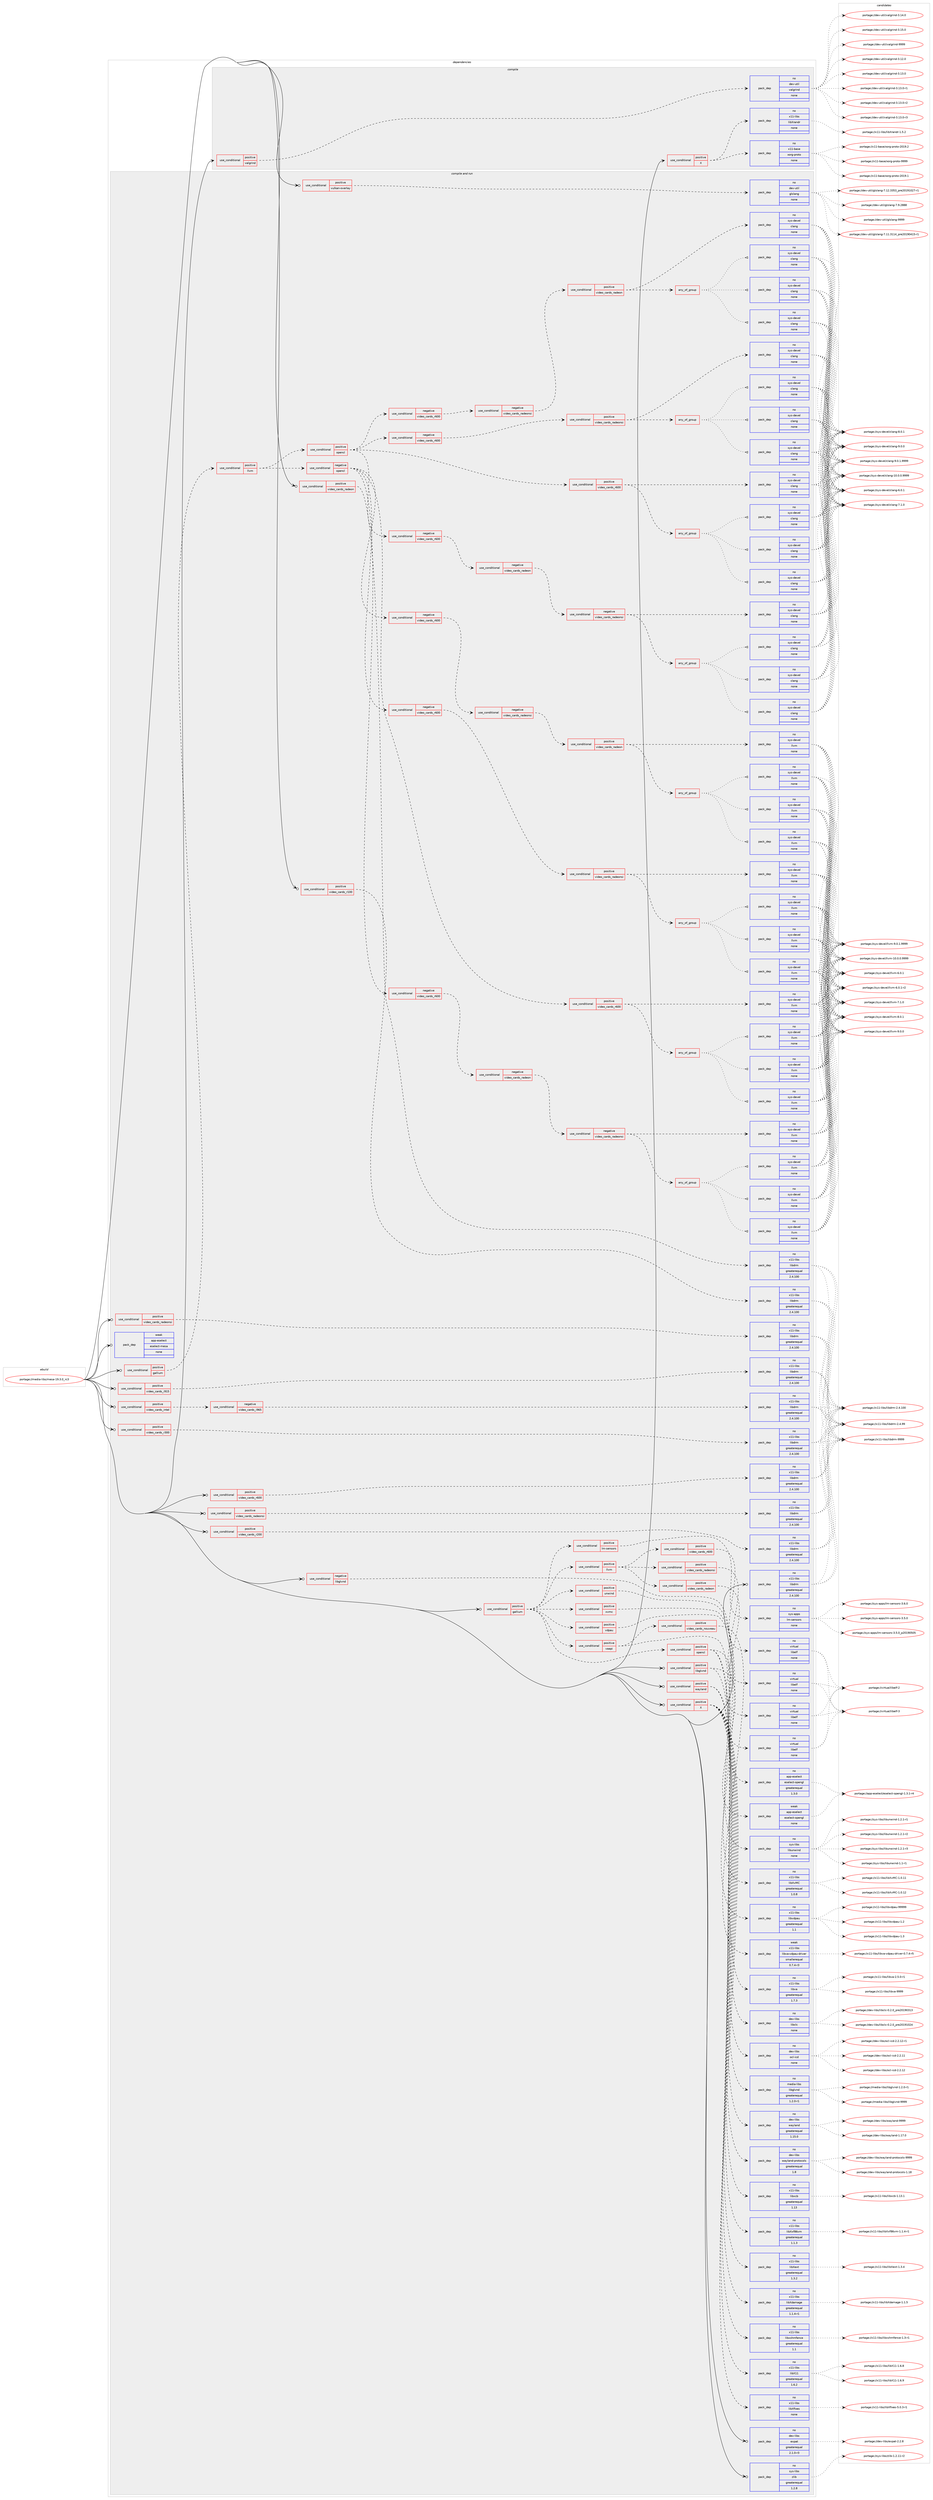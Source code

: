 digraph prolog {

# *************
# Graph options
# *************

newrank=true;
concentrate=true;
compound=true;
graph [rankdir=LR,fontname=Helvetica,fontsize=10,ranksep=1.5];#, ranksep=2.5, nodesep=0.2];
edge  [arrowhead=vee];
node  [fontname=Helvetica,fontsize=10];

# **********
# The ebuild
# **********

subgraph cluster_leftcol {
color=gray;
label=<<i>ebuild</i>>;
id [label="portage://media-libs/mesa-19.3.0_rc3", color=red, width=4, href="../media-libs/mesa-19.3.0_rc3.svg"];
}

# ****************
# The dependencies
# ****************

subgraph cluster_midcol {
color=gray;
label=<<i>dependencies</i>>;
subgraph cluster_compile {
fillcolor="#eeeeee";
style=filled;
label=<<i>compile</i>>;
subgraph cond80571 {
dependency322585 [label=<<TABLE BORDER="0" CELLBORDER="1" CELLSPACING="0" CELLPADDING="4"><TR><TD ROWSPAN="3" CELLPADDING="10">use_conditional</TD></TR><TR><TD>positive</TD></TR><TR><TD>X</TD></TR></TABLE>>, shape=none, color=red];
subgraph pack236729 {
dependency322586 [label=<<TABLE BORDER="0" CELLBORDER="1" CELLSPACING="0" CELLPADDING="4" WIDTH="220"><TR><TD ROWSPAN="6" CELLPADDING="30">pack_dep</TD></TR><TR><TD WIDTH="110">no</TD></TR><TR><TD>x11-libs</TD></TR><TR><TD>libXrandr</TD></TR><TR><TD>none</TD></TR><TR><TD></TD></TR></TABLE>>, shape=none, color=blue];
}
dependency322585:e -> dependency322586:w [weight=20,style="dashed",arrowhead="vee"];
subgraph pack236730 {
dependency322587 [label=<<TABLE BORDER="0" CELLBORDER="1" CELLSPACING="0" CELLPADDING="4" WIDTH="220"><TR><TD ROWSPAN="6" CELLPADDING="30">pack_dep</TD></TR><TR><TD WIDTH="110">no</TD></TR><TR><TD>x11-base</TD></TR><TR><TD>xorg-proto</TD></TR><TR><TD>none</TD></TR><TR><TD></TD></TR></TABLE>>, shape=none, color=blue];
}
dependency322585:e -> dependency322587:w [weight=20,style="dashed",arrowhead="vee"];
}
id:e -> dependency322585:w [weight=20,style="solid",arrowhead="vee"];
subgraph cond80572 {
dependency322588 [label=<<TABLE BORDER="0" CELLBORDER="1" CELLSPACING="0" CELLPADDING="4"><TR><TD ROWSPAN="3" CELLPADDING="10">use_conditional</TD></TR><TR><TD>positive</TD></TR><TR><TD>valgrind</TD></TR></TABLE>>, shape=none, color=red];
subgraph pack236731 {
dependency322589 [label=<<TABLE BORDER="0" CELLBORDER="1" CELLSPACING="0" CELLPADDING="4" WIDTH="220"><TR><TD ROWSPAN="6" CELLPADDING="30">pack_dep</TD></TR><TR><TD WIDTH="110">no</TD></TR><TR><TD>dev-util</TD></TR><TR><TD>valgrind</TD></TR><TR><TD>none</TD></TR><TR><TD></TD></TR></TABLE>>, shape=none, color=blue];
}
dependency322588:e -> dependency322589:w [weight=20,style="dashed",arrowhead="vee"];
}
id:e -> dependency322588:w [weight=20,style="solid",arrowhead="vee"];
}
subgraph cluster_compileandrun {
fillcolor="#eeeeee";
style=filled;
label=<<i>compile and run</i>>;
subgraph cond80573 {
dependency322590 [label=<<TABLE BORDER="0" CELLBORDER="1" CELLSPACING="0" CELLPADDING="4"><TR><TD ROWSPAN="3" CELLPADDING="10">use_conditional</TD></TR><TR><TD>negative</TD></TR><TR><TD>libglvnd</TD></TR></TABLE>>, shape=none, color=red];
subgraph pack236732 {
dependency322591 [label=<<TABLE BORDER="0" CELLBORDER="1" CELLSPACING="0" CELLPADDING="4" WIDTH="220"><TR><TD ROWSPAN="6" CELLPADDING="30">pack_dep</TD></TR><TR><TD WIDTH="110">no</TD></TR><TR><TD>app-eselect</TD></TR><TR><TD>eselect-opengl</TD></TR><TR><TD>greaterequal</TD></TR><TR><TD>1.3.0</TD></TR></TABLE>>, shape=none, color=blue];
}
dependency322590:e -> dependency322591:w [weight=20,style="dashed",arrowhead="vee"];
}
id:e -> dependency322590:w [weight=20,style="solid",arrowhead="odotvee"];
subgraph cond80574 {
dependency322592 [label=<<TABLE BORDER="0" CELLBORDER="1" CELLSPACING="0" CELLPADDING="4"><TR><TD ROWSPAN="3" CELLPADDING="10">use_conditional</TD></TR><TR><TD>positive</TD></TR><TR><TD>X</TD></TR></TABLE>>, shape=none, color=red];
subgraph pack236733 {
dependency322593 [label=<<TABLE BORDER="0" CELLBORDER="1" CELLSPACING="0" CELLPADDING="4" WIDTH="220"><TR><TD ROWSPAN="6" CELLPADDING="30">pack_dep</TD></TR><TR><TD WIDTH="110">no</TD></TR><TR><TD>x11-libs</TD></TR><TR><TD>libX11</TD></TR><TR><TD>greaterequal</TD></TR><TR><TD>1.6.2</TD></TR></TABLE>>, shape=none, color=blue];
}
dependency322592:e -> dependency322593:w [weight=20,style="dashed",arrowhead="vee"];
subgraph pack236734 {
dependency322594 [label=<<TABLE BORDER="0" CELLBORDER="1" CELLSPACING="0" CELLPADDING="4" WIDTH="220"><TR><TD ROWSPAN="6" CELLPADDING="30">pack_dep</TD></TR><TR><TD WIDTH="110">no</TD></TR><TR><TD>x11-libs</TD></TR><TR><TD>libxshmfence</TD></TR><TR><TD>greaterequal</TD></TR><TR><TD>1.1</TD></TR></TABLE>>, shape=none, color=blue];
}
dependency322592:e -> dependency322594:w [weight=20,style="dashed",arrowhead="vee"];
subgraph pack236735 {
dependency322595 [label=<<TABLE BORDER="0" CELLBORDER="1" CELLSPACING="0" CELLPADDING="4" WIDTH="220"><TR><TD ROWSPAN="6" CELLPADDING="30">pack_dep</TD></TR><TR><TD WIDTH="110">no</TD></TR><TR><TD>x11-libs</TD></TR><TR><TD>libXdamage</TD></TR><TR><TD>greaterequal</TD></TR><TR><TD>1.1.4-r1</TD></TR></TABLE>>, shape=none, color=blue];
}
dependency322592:e -> dependency322595:w [weight=20,style="dashed",arrowhead="vee"];
subgraph pack236736 {
dependency322596 [label=<<TABLE BORDER="0" CELLBORDER="1" CELLSPACING="0" CELLPADDING="4" WIDTH="220"><TR><TD ROWSPAN="6" CELLPADDING="30">pack_dep</TD></TR><TR><TD WIDTH="110">no</TD></TR><TR><TD>x11-libs</TD></TR><TR><TD>libXext</TD></TR><TR><TD>greaterequal</TD></TR><TR><TD>1.3.2</TD></TR></TABLE>>, shape=none, color=blue];
}
dependency322592:e -> dependency322596:w [weight=20,style="dashed",arrowhead="vee"];
subgraph pack236737 {
dependency322597 [label=<<TABLE BORDER="0" CELLBORDER="1" CELLSPACING="0" CELLPADDING="4" WIDTH="220"><TR><TD ROWSPAN="6" CELLPADDING="30">pack_dep</TD></TR><TR><TD WIDTH="110">no</TD></TR><TR><TD>x11-libs</TD></TR><TR><TD>libXxf86vm</TD></TR><TR><TD>greaterequal</TD></TR><TR><TD>1.1.3</TD></TR></TABLE>>, shape=none, color=blue];
}
dependency322592:e -> dependency322597:w [weight=20,style="dashed",arrowhead="vee"];
subgraph pack236738 {
dependency322598 [label=<<TABLE BORDER="0" CELLBORDER="1" CELLSPACING="0" CELLPADDING="4" WIDTH="220"><TR><TD ROWSPAN="6" CELLPADDING="30">pack_dep</TD></TR><TR><TD WIDTH="110">no</TD></TR><TR><TD>x11-libs</TD></TR><TR><TD>libxcb</TD></TR><TR><TD>greaterequal</TD></TR><TR><TD>1.13</TD></TR></TABLE>>, shape=none, color=blue];
}
dependency322592:e -> dependency322598:w [weight=20,style="dashed",arrowhead="vee"];
subgraph pack236739 {
dependency322599 [label=<<TABLE BORDER="0" CELLBORDER="1" CELLSPACING="0" CELLPADDING="4" WIDTH="220"><TR><TD ROWSPAN="6" CELLPADDING="30">pack_dep</TD></TR><TR><TD WIDTH="110">no</TD></TR><TR><TD>x11-libs</TD></TR><TR><TD>libXfixes</TD></TR><TR><TD>none</TD></TR><TR><TD></TD></TR></TABLE>>, shape=none, color=blue];
}
dependency322592:e -> dependency322599:w [weight=20,style="dashed",arrowhead="vee"];
}
id:e -> dependency322592:w [weight=20,style="solid",arrowhead="odotvee"];
subgraph cond80575 {
dependency322600 [label=<<TABLE BORDER="0" CELLBORDER="1" CELLSPACING="0" CELLPADDING="4"><TR><TD ROWSPAN="3" CELLPADDING="10">use_conditional</TD></TR><TR><TD>positive</TD></TR><TR><TD>gallium</TD></TR></TABLE>>, shape=none, color=red];
subgraph cond80576 {
dependency322601 [label=<<TABLE BORDER="0" CELLBORDER="1" CELLSPACING="0" CELLPADDING="4"><TR><TD ROWSPAN="3" CELLPADDING="10">use_conditional</TD></TR><TR><TD>positive</TD></TR><TR><TD>llvm</TD></TR></TABLE>>, shape=none, color=red];
subgraph cond80577 {
dependency322602 [label=<<TABLE BORDER="0" CELLBORDER="1" CELLSPACING="0" CELLPADDING="4"><TR><TD ROWSPAN="3" CELLPADDING="10">use_conditional</TD></TR><TR><TD>positive</TD></TR><TR><TD>opencl</TD></TR></TABLE>>, shape=none, color=red];
subgraph cond80578 {
dependency322603 [label=<<TABLE BORDER="0" CELLBORDER="1" CELLSPACING="0" CELLPADDING="4"><TR><TD ROWSPAN="3" CELLPADDING="10">use_conditional</TD></TR><TR><TD>positive</TD></TR><TR><TD>video_cards_r600</TD></TR></TABLE>>, shape=none, color=red];
subgraph any5152 {
dependency322604 [label=<<TABLE BORDER="0" CELLBORDER="1" CELLSPACING="0" CELLPADDING="4"><TR><TD CELLPADDING="10">any_of_group</TD></TR></TABLE>>, shape=none, color=red];subgraph pack236740 {
dependency322605 [label=<<TABLE BORDER="0" CELLBORDER="1" CELLSPACING="0" CELLPADDING="4" WIDTH="220"><TR><TD ROWSPAN="6" CELLPADDING="30">pack_dep</TD></TR><TR><TD WIDTH="110">no</TD></TR><TR><TD>sys-devel</TD></TR><TR><TD>clang</TD></TR><TR><TD>none</TD></TR><TR><TD></TD></TR></TABLE>>, shape=none, color=blue];
}
dependency322604:e -> dependency322605:w [weight=20,style="dotted",arrowhead="oinv"];
subgraph pack236741 {
dependency322606 [label=<<TABLE BORDER="0" CELLBORDER="1" CELLSPACING="0" CELLPADDING="4" WIDTH="220"><TR><TD ROWSPAN="6" CELLPADDING="30">pack_dep</TD></TR><TR><TD WIDTH="110">no</TD></TR><TR><TD>sys-devel</TD></TR><TR><TD>clang</TD></TR><TR><TD>none</TD></TR><TR><TD></TD></TR></TABLE>>, shape=none, color=blue];
}
dependency322604:e -> dependency322606:w [weight=20,style="dotted",arrowhead="oinv"];
subgraph pack236742 {
dependency322607 [label=<<TABLE BORDER="0" CELLBORDER="1" CELLSPACING="0" CELLPADDING="4" WIDTH="220"><TR><TD ROWSPAN="6" CELLPADDING="30">pack_dep</TD></TR><TR><TD WIDTH="110">no</TD></TR><TR><TD>sys-devel</TD></TR><TR><TD>clang</TD></TR><TR><TD>none</TD></TR><TR><TD></TD></TR></TABLE>>, shape=none, color=blue];
}
dependency322604:e -> dependency322607:w [weight=20,style="dotted",arrowhead="oinv"];
}
dependency322603:e -> dependency322604:w [weight=20,style="dashed",arrowhead="vee"];
subgraph pack236743 {
dependency322608 [label=<<TABLE BORDER="0" CELLBORDER="1" CELLSPACING="0" CELLPADDING="4" WIDTH="220"><TR><TD ROWSPAN="6" CELLPADDING="30">pack_dep</TD></TR><TR><TD WIDTH="110">no</TD></TR><TR><TD>sys-devel</TD></TR><TR><TD>clang</TD></TR><TR><TD>none</TD></TR><TR><TD></TD></TR></TABLE>>, shape=none, color=blue];
}
dependency322603:e -> dependency322608:w [weight=20,style="dashed",arrowhead="vee"];
}
dependency322602:e -> dependency322603:w [weight=20,style="dashed",arrowhead="vee"];
subgraph cond80579 {
dependency322609 [label=<<TABLE BORDER="0" CELLBORDER="1" CELLSPACING="0" CELLPADDING="4"><TR><TD ROWSPAN="3" CELLPADDING="10">use_conditional</TD></TR><TR><TD>negative</TD></TR><TR><TD>video_cards_r600</TD></TR></TABLE>>, shape=none, color=red];
subgraph cond80580 {
dependency322610 [label=<<TABLE BORDER="0" CELLBORDER="1" CELLSPACING="0" CELLPADDING="4"><TR><TD ROWSPAN="3" CELLPADDING="10">use_conditional</TD></TR><TR><TD>positive</TD></TR><TR><TD>video_cards_radeonsi</TD></TR></TABLE>>, shape=none, color=red];
subgraph any5153 {
dependency322611 [label=<<TABLE BORDER="0" CELLBORDER="1" CELLSPACING="0" CELLPADDING="4"><TR><TD CELLPADDING="10">any_of_group</TD></TR></TABLE>>, shape=none, color=red];subgraph pack236744 {
dependency322612 [label=<<TABLE BORDER="0" CELLBORDER="1" CELLSPACING="0" CELLPADDING="4" WIDTH="220"><TR><TD ROWSPAN="6" CELLPADDING="30">pack_dep</TD></TR><TR><TD WIDTH="110">no</TD></TR><TR><TD>sys-devel</TD></TR><TR><TD>clang</TD></TR><TR><TD>none</TD></TR><TR><TD></TD></TR></TABLE>>, shape=none, color=blue];
}
dependency322611:e -> dependency322612:w [weight=20,style="dotted",arrowhead="oinv"];
subgraph pack236745 {
dependency322613 [label=<<TABLE BORDER="0" CELLBORDER="1" CELLSPACING="0" CELLPADDING="4" WIDTH="220"><TR><TD ROWSPAN="6" CELLPADDING="30">pack_dep</TD></TR><TR><TD WIDTH="110">no</TD></TR><TR><TD>sys-devel</TD></TR><TR><TD>clang</TD></TR><TR><TD>none</TD></TR><TR><TD></TD></TR></TABLE>>, shape=none, color=blue];
}
dependency322611:e -> dependency322613:w [weight=20,style="dotted",arrowhead="oinv"];
subgraph pack236746 {
dependency322614 [label=<<TABLE BORDER="0" CELLBORDER="1" CELLSPACING="0" CELLPADDING="4" WIDTH="220"><TR><TD ROWSPAN="6" CELLPADDING="30">pack_dep</TD></TR><TR><TD WIDTH="110">no</TD></TR><TR><TD>sys-devel</TD></TR><TR><TD>clang</TD></TR><TR><TD>none</TD></TR><TR><TD></TD></TR></TABLE>>, shape=none, color=blue];
}
dependency322611:e -> dependency322614:w [weight=20,style="dotted",arrowhead="oinv"];
}
dependency322610:e -> dependency322611:w [weight=20,style="dashed",arrowhead="vee"];
subgraph pack236747 {
dependency322615 [label=<<TABLE BORDER="0" CELLBORDER="1" CELLSPACING="0" CELLPADDING="4" WIDTH="220"><TR><TD ROWSPAN="6" CELLPADDING="30">pack_dep</TD></TR><TR><TD WIDTH="110">no</TD></TR><TR><TD>sys-devel</TD></TR><TR><TD>clang</TD></TR><TR><TD>none</TD></TR><TR><TD></TD></TR></TABLE>>, shape=none, color=blue];
}
dependency322610:e -> dependency322615:w [weight=20,style="dashed",arrowhead="vee"];
}
dependency322609:e -> dependency322610:w [weight=20,style="dashed",arrowhead="vee"];
}
dependency322602:e -> dependency322609:w [weight=20,style="dashed",arrowhead="vee"];
subgraph cond80581 {
dependency322616 [label=<<TABLE BORDER="0" CELLBORDER="1" CELLSPACING="0" CELLPADDING="4"><TR><TD ROWSPAN="3" CELLPADDING="10">use_conditional</TD></TR><TR><TD>negative</TD></TR><TR><TD>video_cards_r600</TD></TR></TABLE>>, shape=none, color=red];
subgraph cond80582 {
dependency322617 [label=<<TABLE BORDER="0" CELLBORDER="1" CELLSPACING="0" CELLPADDING="4"><TR><TD ROWSPAN="3" CELLPADDING="10">use_conditional</TD></TR><TR><TD>negative</TD></TR><TR><TD>video_cards_radeonsi</TD></TR></TABLE>>, shape=none, color=red];
subgraph cond80583 {
dependency322618 [label=<<TABLE BORDER="0" CELLBORDER="1" CELLSPACING="0" CELLPADDING="4"><TR><TD ROWSPAN="3" CELLPADDING="10">use_conditional</TD></TR><TR><TD>positive</TD></TR><TR><TD>video_cards_radeon</TD></TR></TABLE>>, shape=none, color=red];
subgraph any5154 {
dependency322619 [label=<<TABLE BORDER="0" CELLBORDER="1" CELLSPACING="0" CELLPADDING="4"><TR><TD CELLPADDING="10">any_of_group</TD></TR></TABLE>>, shape=none, color=red];subgraph pack236748 {
dependency322620 [label=<<TABLE BORDER="0" CELLBORDER="1" CELLSPACING="0" CELLPADDING="4" WIDTH="220"><TR><TD ROWSPAN="6" CELLPADDING="30">pack_dep</TD></TR><TR><TD WIDTH="110">no</TD></TR><TR><TD>sys-devel</TD></TR><TR><TD>clang</TD></TR><TR><TD>none</TD></TR><TR><TD></TD></TR></TABLE>>, shape=none, color=blue];
}
dependency322619:e -> dependency322620:w [weight=20,style="dotted",arrowhead="oinv"];
subgraph pack236749 {
dependency322621 [label=<<TABLE BORDER="0" CELLBORDER="1" CELLSPACING="0" CELLPADDING="4" WIDTH="220"><TR><TD ROWSPAN="6" CELLPADDING="30">pack_dep</TD></TR><TR><TD WIDTH="110">no</TD></TR><TR><TD>sys-devel</TD></TR><TR><TD>clang</TD></TR><TR><TD>none</TD></TR><TR><TD></TD></TR></TABLE>>, shape=none, color=blue];
}
dependency322619:e -> dependency322621:w [weight=20,style="dotted",arrowhead="oinv"];
subgraph pack236750 {
dependency322622 [label=<<TABLE BORDER="0" CELLBORDER="1" CELLSPACING="0" CELLPADDING="4" WIDTH="220"><TR><TD ROWSPAN="6" CELLPADDING="30">pack_dep</TD></TR><TR><TD WIDTH="110">no</TD></TR><TR><TD>sys-devel</TD></TR><TR><TD>clang</TD></TR><TR><TD>none</TD></TR><TR><TD></TD></TR></TABLE>>, shape=none, color=blue];
}
dependency322619:e -> dependency322622:w [weight=20,style="dotted",arrowhead="oinv"];
}
dependency322618:e -> dependency322619:w [weight=20,style="dashed",arrowhead="vee"];
subgraph pack236751 {
dependency322623 [label=<<TABLE BORDER="0" CELLBORDER="1" CELLSPACING="0" CELLPADDING="4" WIDTH="220"><TR><TD ROWSPAN="6" CELLPADDING="30">pack_dep</TD></TR><TR><TD WIDTH="110">no</TD></TR><TR><TD>sys-devel</TD></TR><TR><TD>clang</TD></TR><TR><TD>none</TD></TR><TR><TD></TD></TR></TABLE>>, shape=none, color=blue];
}
dependency322618:e -> dependency322623:w [weight=20,style="dashed",arrowhead="vee"];
}
dependency322617:e -> dependency322618:w [weight=20,style="dashed",arrowhead="vee"];
}
dependency322616:e -> dependency322617:w [weight=20,style="dashed",arrowhead="vee"];
}
dependency322602:e -> dependency322616:w [weight=20,style="dashed",arrowhead="vee"];
subgraph cond80584 {
dependency322624 [label=<<TABLE BORDER="0" CELLBORDER="1" CELLSPACING="0" CELLPADDING="4"><TR><TD ROWSPAN="3" CELLPADDING="10">use_conditional</TD></TR><TR><TD>negative</TD></TR><TR><TD>video_cards_r600</TD></TR></TABLE>>, shape=none, color=red];
subgraph cond80585 {
dependency322625 [label=<<TABLE BORDER="0" CELLBORDER="1" CELLSPACING="0" CELLPADDING="4"><TR><TD ROWSPAN="3" CELLPADDING="10">use_conditional</TD></TR><TR><TD>negative</TD></TR><TR><TD>video_cards_radeon</TD></TR></TABLE>>, shape=none, color=red];
subgraph cond80586 {
dependency322626 [label=<<TABLE BORDER="0" CELLBORDER="1" CELLSPACING="0" CELLPADDING="4"><TR><TD ROWSPAN="3" CELLPADDING="10">use_conditional</TD></TR><TR><TD>negative</TD></TR><TR><TD>video_cards_radeonsi</TD></TR></TABLE>>, shape=none, color=red];
subgraph any5155 {
dependency322627 [label=<<TABLE BORDER="0" CELLBORDER="1" CELLSPACING="0" CELLPADDING="4"><TR><TD CELLPADDING="10">any_of_group</TD></TR></TABLE>>, shape=none, color=red];subgraph pack236752 {
dependency322628 [label=<<TABLE BORDER="0" CELLBORDER="1" CELLSPACING="0" CELLPADDING="4" WIDTH="220"><TR><TD ROWSPAN="6" CELLPADDING="30">pack_dep</TD></TR><TR><TD WIDTH="110">no</TD></TR><TR><TD>sys-devel</TD></TR><TR><TD>clang</TD></TR><TR><TD>none</TD></TR><TR><TD></TD></TR></TABLE>>, shape=none, color=blue];
}
dependency322627:e -> dependency322628:w [weight=20,style="dotted",arrowhead="oinv"];
subgraph pack236753 {
dependency322629 [label=<<TABLE BORDER="0" CELLBORDER="1" CELLSPACING="0" CELLPADDING="4" WIDTH="220"><TR><TD ROWSPAN="6" CELLPADDING="30">pack_dep</TD></TR><TR><TD WIDTH="110">no</TD></TR><TR><TD>sys-devel</TD></TR><TR><TD>clang</TD></TR><TR><TD>none</TD></TR><TR><TD></TD></TR></TABLE>>, shape=none, color=blue];
}
dependency322627:e -> dependency322629:w [weight=20,style="dotted",arrowhead="oinv"];
subgraph pack236754 {
dependency322630 [label=<<TABLE BORDER="0" CELLBORDER="1" CELLSPACING="0" CELLPADDING="4" WIDTH="220"><TR><TD ROWSPAN="6" CELLPADDING="30">pack_dep</TD></TR><TR><TD WIDTH="110">no</TD></TR><TR><TD>sys-devel</TD></TR><TR><TD>clang</TD></TR><TR><TD>none</TD></TR><TR><TD></TD></TR></TABLE>>, shape=none, color=blue];
}
dependency322627:e -> dependency322630:w [weight=20,style="dotted",arrowhead="oinv"];
}
dependency322626:e -> dependency322627:w [weight=20,style="dashed",arrowhead="vee"];
subgraph pack236755 {
dependency322631 [label=<<TABLE BORDER="0" CELLBORDER="1" CELLSPACING="0" CELLPADDING="4" WIDTH="220"><TR><TD ROWSPAN="6" CELLPADDING="30">pack_dep</TD></TR><TR><TD WIDTH="110">no</TD></TR><TR><TD>sys-devel</TD></TR><TR><TD>clang</TD></TR><TR><TD>none</TD></TR><TR><TD></TD></TR></TABLE>>, shape=none, color=blue];
}
dependency322626:e -> dependency322631:w [weight=20,style="dashed",arrowhead="vee"];
}
dependency322625:e -> dependency322626:w [weight=20,style="dashed",arrowhead="vee"];
}
dependency322624:e -> dependency322625:w [weight=20,style="dashed",arrowhead="vee"];
}
dependency322602:e -> dependency322624:w [weight=20,style="dashed",arrowhead="vee"];
}
dependency322601:e -> dependency322602:w [weight=20,style="dashed",arrowhead="vee"];
subgraph cond80587 {
dependency322632 [label=<<TABLE BORDER="0" CELLBORDER="1" CELLSPACING="0" CELLPADDING="4"><TR><TD ROWSPAN="3" CELLPADDING="10">use_conditional</TD></TR><TR><TD>negative</TD></TR><TR><TD>opencl</TD></TR></TABLE>>, shape=none, color=red];
subgraph cond80588 {
dependency322633 [label=<<TABLE BORDER="0" CELLBORDER="1" CELLSPACING="0" CELLPADDING="4"><TR><TD ROWSPAN="3" CELLPADDING="10">use_conditional</TD></TR><TR><TD>positive</TD></TR><TR><TD>video_cards_r600</TD></TR></TABLE>>, shape=none, color=red];
subgraph any5156 {
dependency322634 [label=<<TABLE BORDER="0" CELLBORDER="1" CELLSPACING="0" CELLPADDING="4"><TR><TD CELLPADDING="10">any_of_group</TD></TR></TABLE>>, shape=none, color=red];subgraph pack236756 {
dependency322635 [label=<<TABLE BORDER="0" CELLBORDER="1" CELLSPACING="0" CELLPADDING="4" WIDTH="220"><TR><TD ROWSPAN="6" CELLPADDING="30">pack_dep</TD></TR><TR><TD WIDTH="110">no</TD></TR><TR><TD>sys-devel</TD></TR><TR><TD>llvm</TD></TR><TR><TD>none</TD></TR><TR><TD></TD></TR></TABLE>>, shape=none, color=blue];
}
dependency322634:e -> dependency322635:w [weight=20,style="dotted",arrowhead="oinv"];
subgraph pack236757 {
dependency322636 [label=<<TABLE BORDER="0" CELLBORDER="1" CELLSPACING="0" CELLPADDING="4" WIDTH="220"><TR><TD ROWSPAN="6" CELLPADDING="30">pack_dep</TD></TR><TR><TD WIDTH="110">no</TD></TR><TR><TD>sys-devel</TD></TR><TR><TD>llvm</TD></TR><TR><TD>none</TD></TR><TR><TD></TD></TR></TABLE>>, shape=none, color=blue];
}
dependency322634:e -> dependency322636:w [weight=20,style="dotted",arrowhead="oinv"];
subgraph pack236758 {
dependency322637 [label=<<TABLE BORDER="0" CELLBORDER="1" CELLSPACING="0" CELLPADDING="4" WIDTH="220"><TR><TD ROWSPAN="6" CELLPADDING="30">pack_dep</TD></TR><TR><TD WIDTH="110">no</TD></TR><TR><TD>sys-devel</TD></TR><TR><TD>llvm</TD></TR><TR><TD>none</TD></TR><TR><TD></TD></TR></TABLE>>, shape=none, color=blue];
}
dependency322634:e -> dependency322637:w [weight=20,style="dotted",arrowhead="oinv"];
}
dependency322633:e -> dependency322634:w [weight=20,style="dashed",arrowhead="vee"];
subgraph pack236759 {
dependency322638 [label=<<TABLE BORDER="0" CELLBORDER="1" CELLSPACING="0" CELLPADDING="4" WIDTH="220"><TR><TD ROWSPAN="6" CELLPADDING="30">pack_dep</TD></TR><TR><TD WIDTH="110">no</TD></TR><TR><TD>sys-devel</TD></TR><TR><TD>llvm</TD></TR><TR><TD>none</TD></TR><TR><TD></TD></TR></TABLE>>, shape=none, color=blue];
}
dependency322633:e -> dependency322638:w [weight=20,style="dashed",arrowhead="vee"];
}
dependency322632:e -> dependency322633:w [weight=20,style="dashed",arrowhead="vee"];
subgraph cond80589 {
dependency322639 [label=<<TABLE BORDER="0" CELLBORDER="1" CELLSPACING="0" CELLPADDING="4"><TR><TD ROWSPAN="3" CELLPADDING="10">use_conditional</TD></TR><TR><TD>negative</TD></TR><TR><TD>video_cards_r600</TD></TR></TABLE>>, shape=none, color=red];
subgraph cond80590 {
dependency322640 [label=<<TABLE BORDER="0" CELLBORDER="1" CELLSPACING="0" CELLPADDING="4"><TR><TD ROWSPAN="3" CELLPADDING="10">use_conditional</TD></TR><TR><TD>positive</TD></TR><TR><TD>video_cards_radeonsi</TD></TR></TABLE>>, shape=none, color=red];
subgraph any5157 {
dependency322641 [label=<<TABLE BORDER="0" CELLBORDER="1" CELLSPACING="0" CELLPADDING="4"><TR><TD CELLPADDING="10">any_of_group</TD></TR></TABLE>>, shape=none, color=red];subgraph pack236760 {
dependency322642 [label=<<TABLE BORDER="0" CELLBORDER="1" CELLSPACING="0" CELLPADDING="4" WIDTH="220"><TR><TD ROWSPAN="6" CELLPADDING="30">pack_dep</TD></TR><TR><TD WIDTH="110">no</TD></TR><TR><TD>sys-devel</TD></TR><TR><TD>llvm</TD></TR><TR><TD>none</TD></TR><TR><TD></TD></TR></TABLE>>, shape=none, color=blue];
}
dependency322641:e -> dependency322642:w [weight=20,style="dotted",arrowhead="oinv"];
subgraph pack236761 {
dependency322643 [label=<<TABLE BORDER="0" CELLBORDER="1" CELLSPACING="0" CELLPADDING="4" WIDTH="220"><TR><TD ROWSPAN="6" CELLPADDING="30">pack_dep</TD></TR><TR><TD WIDTH="110">no</TD></TR><TR><TD>sys-devel</TD></TR><TR><TD>llvm</TD></TR><TR><TD>none</TD></TR><TR><TD></TD></TR></TABLE>>, shape=none, color=blue];
}
dependency322641:e -> dependency322643:w [weight=20,style="dotted",arrowhead="oinv"];
subgraph pack236762 {
dependency322644 [label=<<TABLE BORDER="0" CELLBORDER="1" CELLSPACING="0" CELLPADDING="4" WIDTH="220"><TR><TD ROWSPAN="6" CELLPADDING="30">pack_dep</TD></TR><TR><TD WIDTH="110">no</TD></TR><TR><TD>sys-devel</TD></TR><TR><TD>llvm</TD></TR><TR><TD>none</TD></TR><TR><TD></TD></TR></TABLE>>, shape=none, color=blue];
}
dependency322641:e -> dependency322644:w [weight=20,style="dotted",arrowhead="oinv"];
}
dependency322640:e -> dependency322641:w [weight=20,style="dashed",arrowhead="vee"];
subgraph pack236763 {
dependency322645 [label=<<TABLE BORDER="0" CELLBORDER="1" CELLSPACING="0" CELLPADDING="4" WIDTH="220"><TR><TD ROWSPAN="6" CELLPADDING="30">pack_dep</TD></TR><TR><TD WIDTH="110">no</TD></TR><TR><TD>sys-devel</TD></TR><TR><TD>llvm</TD></TR><TR><TD>none</TD></TR><TR><TD></TD></TR></TABLE>>, shape=none, color=blue];
}
dependency322640:e -> dependency322645:w [weight=20,style="dashed",arrowhead="vee"];
}
dependency322639:e -> dependency322640:w [weight=20,style="dashed",arrowhead="vee"];
}
dependency322632:e -> dependency322639:w [weight=20,style="dashed",arrowhead="vee"];
subgraph cond80591 {
dependency322646 [label=<<TABLE BORDER="0" CELLBORDER="1" CELLSPACING="0" CELLPADDING="4"><TR><TD ROWSPAN="3" CELLPADDING="10">use_conditional</TD></TR><TR><TD>negative</TD></TR><TR><TD>video_cards_r600</TD></TR></TABLE>>, shape=none, color=red];
subgraph cond80592 {
dependency322647 [label=<<TABLE BORDER="0" CELLBORDER="1" CELLSPACING="0" CELLPADDING="4"><TR><TD ROWSPAN="3" CELLPADDING="10">use_conditional</TD></TR><TR><TD>negative</TD></TR><TR><TD>video_cards_radeonsi</TD></TR></TABLE>>, shape=none, color=red];
subgraph cond80593 {
dependency322648 [label=<<TABLE BORDER="0" CELLBORDER="1" CELLSPACING="0" CELLPADDING="4"><TR><TD ROWSPAN="3" CELLPADDING="10">use_conditional</TD></TR><TR><TD>positive</TD></TR><TR><TD>video_cards_radeon</TD></TR></TABLE>>, shape=none, color=red];
subgraph any5158 {
dependency322649 [label=<<TABLE BORDER="0" CELLBORDER="1" CELLSPACING="0" CELLPADDING="4"><TR><TD CELLPADDING="10">any_of_group</TD></TR></TABLE>>, shape=none, color=red];subgraph pack236764 {
dependency322650 [label=<<TABLE BORDER="0" CELLBORDER="1" CELLSPACING="0" CELLPADDING="4" WIDTH="220"><TR><TD ROWSPAN="6" CELLPADDING="30">pack_dep</TD></TR><TR><TD WIDTH="110">no</TD></TR><TR><TD>sys-devel</TD></TR><TR><TD>llvm</TD></TR><TR><TD>none</TD></TR><TR><TD></TD></TR></TABLE>>, shape=none, color=blue];
}
dependency322649:e -> dependency322650:w [weight=20,style="dotted",arrowhead="oinv"];
subgraph pack236765 {
dependency322651 [label=<<TABLE BORDER="0" CELLBORDER="1" CELLSPACING="0" CELLPADDING="4" WIDTH="220"><TR><TD ROWSPAN="6" CELLPADDING="30">pack_dep</TD></TR><TR><TD WIDTH="110">no</TD></TR><TR><TD>sys-devel</TD></TR><TR><TD>llvm</TD></TR><TR><TD>none</TD></TR><TR><TD></TD></TR></TABLE>>, shape=none, color=blue];
}
dependency322649:e -> dependency322651:w [weight=20,style="dotted",arrowhead="oinv"];
subgraph pack236766 {
dependency322652 [label=<<TABLE BORDER="0" CELLBORDER="1" CELLSPACING="0" CELLPADDING="4" WIDTH="220"><TR><TD ROWSPAN="6" CELLPADDING="30">pack_dep</TD></TR><TR><TD WIDTH="110">no</TD></TR><TR><TD>sys-devel</TD></TR><TR><TD>llvm</TD></TR><TR><TD>none</TD></TR><TR><TD></TD></TR></TABLE>>, shape=none, color=blue];
}
dependency322649:e -> dependency322652:w [weight=20,style="dotted",arrowhead="oinv"];
}
dependency322648:e -> dependency322649:w [weight=20,style="dashed",arrowhead="vee"];
subgraph pack236767 {
dependency322653 [label=<<TABLE BORDER="0" CELLBORDER="1" CELLSPACING="0" CELLPADDING="4" WIDTH="220"><TR><TD ROWSPAN="6" CELLPADDING="30">pack_dep</TD></TR><TR><TD WIDTH="110">no</TD></TR><TR><TD>sys-devel</TD></TR><TR><TD>llvm</TD></TR><TR><TD>none</TD></TR><TR><TD></TD></TR></TABLE>>, shape=none, color=blue];
}
dependency322648:e -> dependency322653:w [weight=20,style="dashed",arrowhead="vee"];
}
dependency322647:e -> dependency322648:w [weight=20,style="dashed",arrowhead="vee"];
}
dependency322646:e -> dependency322647:w [weight=20,style="dashed",arrowhead="vee"];
}
dependency322632:e -> dependency322646:w [weight=20,style="dashed",arrowhead="vee"];
subgraph cond80594 {
dependency322654 [label=<<TABLE BORDER="0" CELLBORDER="1" CELLSPACING="0" CELLPADDING="4"><TR><TD ROWSPAN="3" CELLPADDING="10">use_conditional</TD></TR><TR><TD>negative</TD></TR><TR><TD>video_cards_r600</TD></TR></TABLE>>, shape=none, color=red];
subgraph cond80595 {
dependency322655 [label=<<TABLE BORDER="0" CELLBORDER="1" CELLSPACING="0" CELLPADDING="4"><TR><TD ROWSPAN="3" CELLPADDING="10">use_conditional</TD></TR><TR><TD>negative</TD></TR><TR><TD>video_cards_radeon</TD></TR></TABLE>>, shape=none, color=red];
subgraph cond80596 {
dependency322656 [label=<<TABLE BORDER="0" CELLBORDER="1" CELLSPACING="0" CELLPADDING="4"><TR><TD ROWSPAN="3" CELLPADDING="10">use_conditional</TD></TR><TR><TD>negative</TD></TR><TR><TD>video_cards_radeonsi</TD></TR></TABLE>>, shape=none, color=red];
subgraph any5159 {
dependency322657 [label=<<TABLE BORDER="0" CELLBORDER="1" CELLSPACING="0" CELLPADDING="4"><TR><TD CELLPADDING="10">any_of_group</TD></TR></TABLE>>, shape=none, color=red];subgraph pack236768 {
dependency322658 [label=<<TABLE BORDER="0" CELLBORDER="1" CELLSPACING="0" CELLPADDING="4" WIDTH="220"><TR><TD ROWSPAN="6" CELLPADDING="30">pack_dep</TD></TR><TR><TD WIDTH="110">no</TD></TR><TR><TD>sys-devel</TD></TR><TR><TD>llvm</TD></TR><TR><TD>none</TD></TR><TR><TD></TD></TR></TABLE>>, shape=none, color=blue];
}
dependency322657:e -> dependency322658:w [weight=20,style="dotted",arrowhead="oinv"];
subgraph pack236769 {
dependency322659 [label=<<TABLE BORDER="0" CELLBORDER="1" CELLSPACING="0" CELLPADDING="4" WIDTH="220"><TR><TD ROWSPAN="6" CELLPADDING="30">pack_dep</TD></TR><TR><TD WIDTH="110">no</TD></TR><TR><TD>sys-devel</TD></TR><TR><TD>llvm</TD></TR><TR><TD>none</TD></TR><TR><TD></TD></TR></TABLE>>, shape=none, color=blue];
}
dependency322657:e -> dependency322659:w [weight=20,style="dotted",arrowhead="oinv"];
subgraph pack236770 {
dependency322660 [label=<<TABLE BORDER="0" CELLBORDER="1" CELLSPACING="0" CELLPADDING="4" WIDTH="220"><TR><TD ROWSPAN="6" CELLPADDING="30">pack_dep</TD></TR><TR><TD WIDTH="110">no</TD></TR><TR><TD>sys-devel</TD></TR><TR><TD>llvm</TD></TR><TR><TD>none</TD></TR><TR><TD></TD></TR></TABLE>>, shape=none, color=blue];
}
dependency322657:e -> dependency322660:w [weight=20,style="dotted",arrowhead="oinv"];
}
dependency322656:e -> dependency322657:w [weight=20,style="dashed",arrowhead="vee"];
subgraph pack236771 {
dependency322661 [label=<<TABLE BORDER="0" CELLBORDER="1" CELLSPACING="0" CELLPADDING="4" WIDTH="220"><TR><TD ROWSPAN="6" CELLPADDING="30">pack_dep</TD></TR><TR><TD WIDTH="110">no</TD></TR><TR><TD>sys-devel</TD></TR><TR><TD>llvm</TD></TR><TR><TD>none</TD></TR><TR><TD></TD></TR></TABLE>>, shape=none, color=blue];
}
dependency322656:e -> dependency322661:w [weight=20,style="dashed",arrowhead="vee"];
}
dependency322655:e -> dependency322656:w [weight=20,style="dashed",arrowhead="vee"];
}
dependency322654:e -> dependency322655:w [weight=20,style="dashed",arrowhead="vee"];
}
dependency322632:e -> dependency322654:w [weight=20,style="dashed",arrowhead="vee"];
}
dependency322601:e -> dependency322632:w [weight=20,style="dashed",arrowhead="vee"];
}
dependency322600:e -> dependency322601:w [weight=20,style="dashed",arrowhead="vee"];
}
id:e -> dependency322600:w [weight=20,style="solid",arrowhead="odotvee"];
subgraph cond80597 {
dependency322662 [label=<<TABLE BORDER="0" CELLBORDER="1" CELLSPACING="0" CELLPADDING="4"><TR><TD ROWSPAN="3" CELLPADDING="10">use_conditional</TD></TR><TR><TD>positive</TD></TR><TR><TD>gallium</TD></TR></TABLE>>, shape=none, color=red];
subgraph cond80598 {
dependency322663 [label=<<TABLE BORDER="0" CELLBORDER="1" CELLSPACING="0" CELLPADDING="4"><TR><TD ROWSPAN="3" CELLPADDING="10">use_conditional</TD></TR><TR><TD>positive</TD></TR><TR><TD>unwind</TD></TR></TABLE>>, shape=none, color=red];
subgraph pack236772 {
dependency322664 [label=<<TABLE BORDER="0" CELLBORDER="1" CELLSPACING="0" CELLPADDING="4" WIDTH="220"><TR><TD ROWSPAN="6" CELLPADDING="30">pack_dep</TD></TR><TR><TD WIDTH="110">no</TD></TR><TR><TD>sys-libs</TD></TR><TR><TD>libunwind</TD></TR><TR><TD>none</TD></TR><TR><TD></TD></TR></TABLE>>, shape=none, color=blue];
}
dependency322663:e -> dependency322664:w [weight=20,style="dashed",arrowhead="vee"];
}
dependency322662:e -> dependency322663:w [weight=20,style="dashed",arrowhead="vee"];
subgraph cond80599 {
dependency322665 [label=<<TABLE BORDER="0" CELLBORDER="1" CELLSPACING="0" CELLPADDING="4"><TR><TD ROWSPAN="3" CELLPADDING="10">use_conditional</TD></TR><TR><TD>positive</TD></TR><TR><TD>llvm</TD></TR></TABLE>>, shape=none, color=red];
subgraph cond80600 {
dependency322666 [label=<<TABLE BORDER="0" CELLBORDER="1" CELLSPACING="0" CELLPADDING="4"><TR><TD ROWSPAN="3" CELLPADDING="10">use_conditional</TD></TR><TR><TD>positive</TD></TR><TR><TD>video_cards_radeonsi</TD></TR></TABLE>>, shape=none, color=red];
subgraph pack236773 {
dependency322667 [label=<<TABLE BORDER="0" CELLBORDER="1" CELLSPACING="0" CELLPADDING="4" WIDTH="220"><TR><TD ROWSPAN="6" CELLPADDING="30">pack_dep</TD></TR><TR><TD WIDTH="110">no</TD></TR><TR><TD>virtual</TD></TR><TR><TD>libelf</TD></TR><TR><TD>none</TD></TR><TR><TD></TD></TR></TABLE>>, shape=none, color=blue];
}
dependency322666:e -> dependency322667:w [weight=20,style="dashed",arrowhead="vee"];
}
dependency322665:e -> dependency322666:w [weight=20,style="dashed",arrowhead="vee"];
subgraph cond80601 {
dependency322668 [label=<<TABLE BORDER="0" CELLBORDER="1" CELLSPACING="0" CELLPADDING="4"><TR><TD ROWSPAN="3" CELLPADDING="10">use_conditional</TD></TR><TR><TD>positive</TD></TR><TR><TD>video_cards_r600</TD></TR></TABLE>>, shape=none, color=red];
subgraph pack236774 {
dependency322669 [label=<<TABLE BORDER="0" CELLBORDER="1" CELLSPACING="0" CELLPADDING="4" WIDTH="220"><TR><TD ROWSPAN="6" CELLPADDING="30">pack_dep</TD></TR><TR><TD WIDTH="110">no</TD></TR><TR><TD>virtual</TD></TR><TR><TD>libelf</TD></TR><TR><TD>none</TD></TR><TR><TD></TD></TR></TABLE>>, shape=none, color=blue];
}
dependency322668:e -> dependency322669:w [weight=20,style="dashed",arrowhead="vee"];
}
dependency322665:e -> dependency322668:w [weight=20,style="dashed",arrowhead="vee"];
subgraph cond80602 {
dependency322670 [label=<<TABLE BORDER="0" CELLBORDER="1" CELLSPACING="0" CELLPADDING="4"><TR><TD ROWSPAN="3" CELLPADDING="10">use_conditional</TD></TR><TR><TD>positive</TD></TR><TR><TD>video_cards_radeon</TD></TR></TABLE>>, shape=none, color=red];
subgraph pack236775 {
dependency322671 [label=<<TABLE BORDER="0" CELLBORDER="1" CELLSPACING="0" CELLPADDING="4" WIDTH="220"><TR><TD ROWSPAN="6" CELLPADDING="30">pack_dep</TD></TR><TR><TD WIDTH="110">no</TD></TR><TR><TD>virtual</TD></TR><TR><TD>libelf</TD></TR><TR><TD>none</TD></TR><TR><TD></TD></TR></TABLE>>, shape=none, color=blue];
}
dependency322670:e -> dependency322671:w [weight=20,style="dashed",arrowhead="vee"];
}
dependency322665:e -> dependency322670:w [weight=20,style="dashed",arrowhead="vee"];
}
dependency322662:e -> dependency322665:w [weight=20,style="dashed",arrowhead="vee"];
subgraph cond80603 {
dependency322672 [label=<<TABLE BORDER="0" CELLBORDER="1" CELLSPACING="0" CELLPADDING="4"><TR><TD ROWSPAN="3" CELLPADDING="10">use_conditional</TD></TR><TR><TD>positive</TD></TR><TR><TD>lm-sensors</TD></TR></TABLE>>, shape=none, color=red];
subgraph pack236776 {
dependency322673 [label=<<TABLE BORDER="0" CELLBORDER="1" CELLSPACING="0" CELLPADDING="4" WIDTH="220"><TR><TD ROWSPAN="6" CELLPADDING="30">pack_dep</TD></TR><TR><TD WIDTH="110">no</TD></TR><TR><TD>sys-apps</TD></TR><TR><TD>lm-sensors</TD></TR><TR><TD>none</TD></TR><TR><TD></TD></TR></TABLE>>, shape=none, color=blue];
}
dependency322672:e -> dependency322673:w [weight=20,style="dashed",arrowhead="vee"];
}
dependency322662:e -> dependency322672:w [weight=20,style="dashed",arrowhead="vee"];
subgraph cond80604 {
dependency322674 [label=<<TABLE BORDER="0" CELLBORDER="1" CELLSPACING="0" CELLPADDING="4"><TR><TD ROWSPAN="3" CELLPADDING="10">use_conditional</TD></TR><TR><TD>positive</TD></TR><TR><TD>opencl</TD></TR></TABLE>>, shape=none, color=red];
subgraph pack236777 {
dependency322675 [label=<<TABLE BORDER="0" CELLBORDER="1" CELLSPACING="0" CELLPADDING="4" WIDTH="220"><TR><TD ROWSPAN="6" CELLPADDING="30">pack_dep</TD></TR><TR><TD WIDTH="110">no</TD></TR><TR><TD>dev-libs</TD></TR><TR><TD>ocl-icd</TD></TR><TR><TD>none</TD></TR><TR><TD></TD></TR></TABLE>>, shape=none, color=blue];
}
dependency322674:e -> dependency322675:w [weight=20,style="dashed",arrowhead="vee"];
subgraph pack236778 {
dependency322676 [label=<<TABLE BORDER="0" CELLBORDER="1" CELLSPACING="0" CELLPADDING="4" WIDTH="220"><TR><TD ROWSPAN="6" CELLPADDING="30">pack_dep</TD></TR><TR><TD WIDTH="110">no</TD></TR><TR><TD>dev-libs</TD></TR><TR><TD>libclc</TD></TR><TR><TD>none</TD></TR><TR><TD></TD></TR></TABLE>>, shape=none, color=blue];
}
dependency322674:e -> dependency322676:w [weight=20,style="dashed",arrowhead="vee"];
subgraph pack236779 {
dependency322677 [label=<<TABLE BORDER="0" CELLBORDER="1" CELLSPACING="0" CELLPADDING="4" WIDTH="220"><TR><TD ROWSPAN="6" CELLPADDING="30">pack_dep</TD></TR><TR><TD WIDTH="110">no</TD></TR><TR><TD>virtual</TD></TR><TR><TD>libelf</TD></TR><TR><TD>none</TD></TR><TR><TD></TD></TR></TABLE>>, shape=none, color=blue];
}
dependency322674:e -> dependency322677:w [weight=20,style="dashed",arrowhead="vee"];
}
dependency322662:e -> dependency322674:w [weight=20,style="dashed",arrowhead="vee"];
subgraph cond80605 {
dependency322678 [label=<<TABLE BORDER="0" CELLBORDER="1" CELLSPACING="0" CELLPADDING="4"><TR><TD ROWSPAN="3" CELLPADDING="10">use_conditional</TD></TR><TR><TD>positive</TD></TR><TR><TD>vaapi</TD></TR></TABLE>>, shape=none, color=red];
subgraph pack236780 {
dependency322679 [label=<<TABLE BORDER="0" CELLBORDER="1" CELLSPACING="0" CELLPADDING="4" WIDTH="220"><TR><TD ROWSPAN="6" CELLPADDING="30">pack_dep</TD></TR><TR><TD WIDTH="110">no</TD></TR><TR><TD>x11-libs</TD></TR><TR><TD>libva</TD></TR><TR><TD>greaterequal</TD></TR><TR><TD>1.7.3</TD></TR></TABLE>>, shape=none, color=blue];
}
dependency322678:e -> dependency322679:w [weight=20,style="dashed",arrowhead="vee"];
subgraph cond80606 {
dependency322680 [label=<<TABLE BORDER="0" CELLBORDER="1" CELLSPACING="0" CELLPADDING="4"><TR><TD ROWSPAN="3" CELLPADDING="10">use_conditional</TD></TR><TR><TD>positive</TD></TR><TR><TD>video_cards_nouveau</TD></TR></TABLE>>, shape=none, color=red];
subgraph pack236781 {
dependency322681 [label=<<TABLE BORDER="0" CELLBORDER="1" CELLSPACING="0" CELLPADDING="4" WIDTH="220"><TR><TD ROWSPAN="6" CELLPADDING="30">pack_dep</TD></TR><TR><TD WIDTH="110">weak</TD></TR><TR><TD>x11-libs</TD></TR><TR><TD>libva-vdpau-driver</TD></TR><TR><TD>smallerequal</TD></TR><TR><TD>0.7.4-r3</TD></TR></TABLE>>, shape=none, color=blue];
}
dependency322680:e -> dependency322681:w [weight=20,style="dashed",arrowhead="vee"];
}
dependency322678:e -> dependency322680:w [weight=20,style="dashed",arrowhead="vee"];
}
dependency322662:e -> dependency322678:w [weight=20,style="dashed",arrowhead="vee"];
subgraph cond80607 {
dependency322682 [label=<<TABLE BORDER="0" CELLBORDER="1" CELLSPACING="0" CELLPADDING="4"><TR><TD ROWSPAN="3" CELLPADDING="10">use_conditional</TD></TR><TR><TD>positive</TD></TR><TR><TD>vdpau</TD></TR></TABLE>>, shape=none, color=red];
subgraph pack236782 {
dependency322683 [label=<<TABLE BORDER="0" CELLBORDER="1" CELLSPACING="0" CELLPADDING="4" WIDTH="220"><TR><TD ROWSPAN="6" CELLPADDING="30">pack_dep</TD></TR><TR><TD WIDTH="110">no</TD></TR><TR><TD>x11-libs</TD></TR><TR><TD>libvdpau</TD></TR><TR><TD>greaterequal</TD></TR><TR><TD>1.1</TD></TR></TABLE>>, shape=none, color=blue];
}
dependency322682:e -> dependency322683:w [weight=20,style="dashed",arrowhead="vee"];
}
dependency322662:e -> dependency322682:w [weight=20,style="dashed",arrowhead="vee"];
subgraph cond80608 {
dependency322684 [label=<<TABLE BORDER="0" CELLBORDER="1" CELLSPACING="0" CELLPADDING="4"><TR><TD ROWSPAN="3" CELLPADDING="10">use_conditional</TD></TR><TR><TD>positive</TD></TR><TR><TD>xvmc</TD></TR></TABLE>>, shape=none, color=red];
subgraph pack236783 {
dependency322685 [label=<<TABLE BORDER="0" CELLBORDER="1" CELLSPACING="0" CELLPADDING="4" WIDTH="220"><TR><TD ROWSPAN="6" CELLPADDING="30">pack_dep</TD></TR><TR><TD WIDTH="110">no</TD></TR><TR><TD>x11-libs</TD></TR><TR><TD>libXvMC</TD></TR><TR><TD>greaterequal</TD></TR><TR><TD>1.0.8</TD></TR></TABLE>>, shape=none, color=blue];
}
dependency322684:e -> dependency322685:w [weight=20,style="dashed",arrowhead="vee"];
}
dependency322662:e -> dependency322684:w [weight=20,style="dashed",arrowhead="vee"];
}
id:e -> dependency322662:w [weight=20,style="solid",arrowhead="odotvee"];
subgraph cond80609 {
dependency322686 [label=<<TABLE BORDER="0" CELLBORDER="1" CELLSPACING="0" CELLPADDING="4"><TR><TD ROWSPAN="3" CELLPADDING="10">use_conditional</TD></TR><TR><TD>positive</TD></TR><TR><TD>libglvnd</TD></TR></TABLE>>, shape=none, color=red];
subgraph pack236784 {
dependency322687 [label=<<TABLE BORDER="0" CELLBORDER="1" CELLSPACING="0" CELLPADDING="4" WIDTH="220"><TR><TD ROWSPAN="6" CELLPADDING="30">pack_dep</TD></TR><TR><TD WIDTH="110">no</TD></TR><TR><TD>media-libs</TD></TR><TR><TD>libglvnd</TD></TR><TR><TD>greaterequal</TD></TR><TR><TD>1.2.0-r1</TD></TR></TABLE>>, shape=none, color=blue];
}
dependency322686:e -> dependency322687:w [weight=20,style="dashed",arrowhead="vee"];
subgraph pack236785 {
dependency322688 [label=<<TABLE BORDER="0" CELLBORDER="1" CELLSPACING="0" CELLPADDING="4" WIDTH="220"><TR><TD ROWSPAN="6" CELLPADDING="30">pack_dep</TD></TR><TR><TD WIDTH="110">weak</TD></TR><TR><TD>app-eselect</TD></TR><TR><TD>eselect-opengl</TD></TR><TR><TD>none</TD></TR><TR><TD></TD></TR></TABLE>>, shape=none, color=blue];
}
dependency322686:e -> dependency322688:w [weight=20,style="dashed",arrowhead="vee"];
}
id:e -> dependency322686:w [weight=20,style="solid",arrowhead="odotvee"];
subgraph cond80610 {
dependency322689 [label=<<TABLE BORDER="0" CELLBORDER="1" CELLSPACING="0" CELLPADDING="4"><TR><TD ROWSPAN="3" CELLPADDING="10">use_conditional</TD></TR><TR><TD>positive</TD></TR><TR><TD>video_cards_i915</TD></TR></TABLE>>, shape=none, color=red];
subgraph pack236786 {
dependency322690 [label=<<TABLE BORDER="0" CELLBORDER="1" CELLSPACING="0" CELLPADDING="4" WIDTH="220"><TR><TD ROWSPAN="6" CELLPADDING="30">pack_dep</TD></TR><TR><TD WIDTH="110">no</TD></TR><TR><TD>x11-libs</TD></TR><TR><TD>libdrm</TD></TR><TR><TD>greaterequal</TD></TR><TR><TD>2.4.100</TD></TR></TABLE>>, shape=none, color=blue];
}
dependency322689:e -> dependency322690:w [weight=20,style="dashed",arrowhead="vee"];
}
id:e -> dependency322689:w [weight=20,style="solid",arrowhead="odotvee"];
subgraph cond80611 {
dependency322691 [label=<<TABLE BORDER="0" CELLBORDER="1" CELLSPACING="0" CELLPADDING="4"><TR><TD ROWSPAN="3" CELLPADDING="10">use_conditional</TD></TR><TR><TD>positive</TD></TR><TR><TD>video_cards_intel</TD></TR></TABLE>>, shape=none, color=red];
subgraph cond80612 {
dependency322692 [label=<<TABLE BORDER="0" CELLBORDER="1" CELLSPACING="0" CELLPADDING="4"><TR><TD ROWSPAN="3" CELLPADDING="10">use_conditional</TD></TR><TR><TD>negative</TD></TR><TR><TD>video_cards_i965</TD></TR></TABLE>>, shape=none, color=red];
subgraph pack236787 {
dependency322693 [label=<<TABLE BORDER="0" CELLBORDER="1" CELLSPACING="0" CELLPADDING="4" WIDTH="220"><TR><TD ROWSPAN="6" CELLPADDING="30">pack_dep</TD></TR><TR><TD WIDTH="110">no</TD></TR><TR><TD>x11-libs</TD></TR><TR><TD>libdrm</TD></TR><TR><TD>greaterequal</TD></TR><TR><TD>2.4.100</TD></TR></TABLE>>, shape=none, color=blue];
}
dependency322692:e -> dependency322693:w [weight=20,style="dashed",arrowhead="vee"];
}
dependency322691:e -> dependency322692:w [weight=20,style="dashed",arrowhead="vee"];
}
id:e -> dependency322691:w [weight=20,style="solid",arrowhead="odotvee"];
subgraph cond80613 {
dependency322694 [label=<<TABLE BORDER="0" CELLBORDER="1" CELLSPACING="0" CELLPADDING="4"><TR><TD ROWSPAN="3" CELLPADDING="10">use_conditional</TD></TR><TR><TD>positive</TD></TR><TR><TD>video_cards_r100</TD></TR></TABLE>>, shape=none, color=red];
subgraph pack236788 {
dependency322695 [label=<<TABLE BORDER="0" CELLBORDER="1" CELLSPACING="0" CELLPADDING="4" WIDTH="220"><TR><TD ROWSPAN="6" CELLPADDING="30">pack_dep</TD></TR><TR><TD WIDTH="110">no</TD></TR><TR><TD>x11-libs</TD></TR><TR><TD>libdrm</TD></TR><TR><TD>greaterequal</TD></TR><TR><TD>2.4.100</TD></TR></TABLE>>, shape=none, color=blue];
}
dependency322694:e -> dependency322695:w [weight=20,style="dashed",arrowhead="vee"];
}
id:e -> dependency322694:w [weight=20,style="solid",arrowhead="odotvee"];
subgraph cond80614 {
dependency322696 [label=<<TABLE BORDER="0" CELLBORDER="1" CELLSPACING="0" CELLPADDING="4"><TR><TD ROWSPAN="3" CELLPADDING="10">use_conditional</TD></TR><TR><TD>positive</TD></TR><TR><TD>video_cards_r200</TD></TR></TABLE>>, shape=none, color=red];
subgraph pack236789 {
dependency322697 [label=<<TABLE BORDER="0" CELLBORDER="1" CELLSPACING="0" CELLPADDING="4" WIDTH="220"><TR><TD ROWSPAN="6" CELLPADDING="30">pack_dep</TD></TR><TR><TD WIDTH="110">no</TD></TR><TR><TD>x11-libs</TD></TR><TR><TD>libdrm</TD></TR><TR><TD>greaterequal</TD></TR><TR><TD>2.4.100</TD></TR></TABLE>>, shape=none, color=blue];
}
dependency322696:e -> dependency322697:w [weight=20,style="dashed",arrowhead="vee"];
}
id:e -> dependency322696:w [weight=20,style="solid",arrowhead="odotvee"];
subgraph cond80615 {
dependency322698 [label=<<TABLE BORDER="0" CELLBORDER="1" CELLSPACING="0" CELLPADDING="4"><TR><TD ROWSPAN="3" CELLPADDING="10">use_conditional</TD></TR><TR><TD>positive</TD></TR><TR><TD>video_cards_r300</TD></TR></TABLE>>, shape=none, color=red];
subgraph pack236790 {
dependency322699 [label=<<TABLE BORDER="0" CELLBORDER="1" CELLSPACING="0" CELLPADDING="4" WIDTH="220"><TR><TD ROWSPAN="6" CELLPADDING="30">pack_dep</TD></TR><TR><TD WIDTH="110">no</TD></TR><TR><TD>x11-libs</TD></TR><TR><TD>libdrm</TD></TR><TR><TD>greaterequal</TD></TR><TR><TD>2.4.100</TD></TR></TABLE>>, shape=none, color=blue];
}
dependency322698:e -> dependency322699:w [weight=20,style="dashed",arrowhead="vee"];
}
id:e -> dependency322698:w [weight=20,style="solid",arrowhead="odotvee"];
subgraph cond80616 {
dependency322700 [label=<<TABLE BORDER="0" CELLBORDER="1" CELLSPACING="0" CELLPADDING="4"><TR><TD ROWSPAN="3" CELLPADDING="10">use_conditional</TD></TR><TR><TD>positive</TD></TR><TR><TD>video_cards_r600</TD></TR></TABLE>>, shape=none, color=red];
subgraph pack236791 {
dependency322701 [label=<<TABLE BORDER="0" CELLBORDER="1" CELLSPACING="0" CELLPADDING="4" WIDTH="220"><TR><TD ROWSPAN="6" CELLPADDING="30">pack_dep</TD></TR><TR><TD WIDTH="110">no</TD></TR><TR><TD>x11-libs</TD></TR><TR><TD>libdrm</TD></TR><TR><TD>greaterequal</TD></TR><TR><TD>2.4.100</TD></TR></TABLE>>, shape=none, color=blue];
}
dependency322700:e -> dependency322701:w [weight=20,style="dashed",arrowhead="vee"];
}
id:e -> dependency322700:w [weight=20,style="solid",arrowhead="odotvee"];
subgraph cond80617 {
dependency322702 [label=<<TABLE BORDER="0" CELLBORDER="1" CELLSPACING="0" CELLPADDING="4"><TR><TD ROWSPAN="3" CELLPADDING="10">use_conditional</TD></TR><TR><TD>positive</TD></TR><TR><TD>video_cards_radeon</TD></TR></TABLE>>, shape=none, color=red];
subgraph pack236792 {
dependency322703 [label=<<TABLE BORDER="0" CELLBORDER="1" CELLSPACING="0" CELLPADDING="4" WIDTH="220"><TR><TD ROWSPAN="6" CELLPADDING="30">pack_dep</TD></TR><TR><TD WIDTH="110">no</TD></TR><TR><TD>x11-libs</TD></TR><TR><TD>libdrm</TD></TR><TR><TD>greaterequal</TD></TR><TR><TD>2.4.100</TD></TR></TABLE>>, shape=none, color=blue];
}
dependency322702:e -> dependency322703:w [weight=20,style="dashed",arrowhead="vee"];
}
id:e -> dependency322702:w [weight=20,style="solid",arrowhead="odotvee"];
subgraph cond80618 {
dependency322704 [label=<<TABLE BORDER="0" CELLBORDER="1" CELLSPACING="0" CELLPADDING="4"><TR><TD ROWSPAN="3" CELLPADDING="10">use_conditional</TD></TR><TR><TD>positive</TD></TR><TR><TD>video_cards_radeonsi</TD></TR></TABLE>>, shape=none, color=red];
subgraph pack236793 {
dependency322705 [label=<<TABLE BORDER="0" CELLBORDER="1" CELLSPACING="0" CELLPADDING="4" WIDTH="220"><TR><TD ROWSPAN="6" CELLPADDING="30">pack_dep</TD></TR><TR><TD WIDTH="110">no</TD></TR><TR><TD>x11-libs</TD></TR><TR><TD>libdrm</TD></TR><TR><TD>greaterequal</TD></TR><TR><TD>2.4.100</TD></TR></TABLE>>, shape=none, color=blue];
}
dependency322704:e -> dependency322705:w [weight=20,style="dashed",arrowhead="vee"];
}
id:e -> dependency322704:w [weight=20,style="solid",arrowhead="odotvee"];
subgraph cond80619 {
dependency322706 [label=<<TABLE BORDER="0" CELLBORDER="1" CELLSPACING="0" CELLPADDING="4"><TR><TD ROWSPAN="3" CELLPADDING="10">use_conditional</TD></TR><TR><TD>positive</TD></TR><TR><TD>video_cards_radeonsi</TD></TR></TABLE>>, shape=none, color=red];
subgraph pack236794 {
dependency322707 [label=<<TABLE BORDER="0" CELLBORDER="1" CELLSPACING="0" CELLPADDING="4" WIDTH="220"><TR><TD ROWSPAN="6" CELLPADDING="30">pack_dep</TD></TR><TR><TD WIDTH="110">no</TD></TR><TR><TD>x11-libs</TD></TR><TR><TD>libdrm</TD></TR><TR><TD>greaterequal</TD></TR><TR><TD>2.4.100</TD></TR></TABLE>>, shape=none, color=blue];
}
dependency322706:e -> dependency322707:w [weight=20,style="dashed",arrowhead="vee"];
}
id:e -> dependency322706:w [weight=20,style="solid",arrowhead="odotvee"];
subgraph cond80620 {
dependency322708 [label=<<TABLE BORDER="0" CELLBORDER="1" CELLSPACING="0" CELLPADDING="4"><TR><TD ROWSPAN="3" CELLPADDING="10">use_conditional</TD></TR><TR><TD>positive</TD></TR><TR><TD>vulkan-overlay</TD></TR></TABLE>>, shape=none, color=red];
subgraph pack236795 {
dependency322709 [label=<<TABLE BORDER="0" CELLBORDER="1" CELLSPACING="0" CELLPADDING="4" WIDTH="220"><TR><TD ROWSPAN="6" CELLPADDING="30">pack_dep</TD></TR><TR><TD WIDTH="110">no</TD></TR><TR><TD>dev-util</TD></TR><TR><TD>glslang</TD></TR><TR><TD>none</TD></TR><TR><TD></TD></TR></TABLE>>, shape=none, color=blue];
}
dependency322708:e -> dependency322709:w [weight=20,style="dashed",arrowhead="vee"];
}
id:e -> dependency322708:w [weight=20,style="solid",arrowhead="odotvee"];
subgraph cond80621 {
dependency322710 [label=<<TABLE BORDER="0" CELLBORDER="1" CELLSPACING="0" CELLPADDING="4"><TR><TD ROWSPAN="3" CELLPADDING="10">use_conditional</TD></TR><TR><TD>positive</TD></TR><TR><TD>wayland</TD></TR></TABLE>>, shape=none, color=red];
subgraph pack236796 {
dependency322711 [label=<<TABLE BORDER="0" CELLBORDER="1" CELLSPACING="0" CELLPADDING="4" WIDTH="220"><TR><TD ROWSPAN="6" CELLPADDING="30">pack_dep</TD></TR><TR><TD WIDTH="110">no</TD></TR><TR><TD>dev-libs</TD></TR><TR><TD>wayland</TD></TR><TR><TD>greaterequal</TD></TR><TR><TD>1.15.0</TD></TR></TABLE>>, shape=none, color=blue];
}
dependency322710:e -> dependency322711:w [weight=20,style="dashed",arrowhead="vee"];
subgraph pack236797 {
dependency322712 [label=<<TABLE BORDER="0" CELLBORDER="1" CELLSPACING="0" CELLPADDING="4" WIDTH="220"><TR><TD ROWSPAN="6" CELLPADDING="30">pack_dep</TD></TR><TR><TD WIDTH="110">no</TD></TR><TR><TD>dev-libs</TD></TR><TR><TD>wayland-protocols</TD></TR><TR><TD>greaterequal</TD></TR><TR><TD>1.8</TD></TR></TABLE>>, shape=none, color=blue];
}
dependency322710:e -> dependency322712:w [weight=20,style="dashed",arrowhead="vee"];
}
id:e -> dependency322710:w [weight=20,style="solid",arrowhead="odotvee"];
subgraph pack236798 {
dependency322713 [label=<<TABLE BORDER="0" CELLBORDER="1" CELLSPACING="0" CELLPADDING="4" WIDTH="220"><TR><TD ROWSPAN="6" CELLPADDING="30">pack_dep</TD></TR><TR><TD WIDTH="110">no</TD></TR><TR><TD>dev-libs</TD></TR><TR><TD>expat</TD></TR><TR><TD>greaterequal</TD></TR><TR><TD>2.1.0-r3</TD></TR></TABLE>>, shape=none, color=blue];
}
id:e -> dependency322713:w [weight=20,style="solid",arrowhead="odotvee"];
subgraph pack236799 {
dependency322714 [label=<<TABLE BORDER="0" CELLBORDER="1" CELLSPACING="0" CELLPADDING="4" WIDTH="220"><TR><TD ROWSPAN="6" CELLPADDING="30">pack_dep</TD></TR><TR><TD WIDTH="110">no</TD></TR><TR><TD>sys-libs</TD></TR><TR><TD>zlib</TD></TR><TR><TD>greaterequal</TD></TR><TR><TD>1.2.8</TD></TR></TABLE>>, shape=none, color=blue];
}
id:e -> dependency322714:w [weight=20,style="solid",arrowhead="odotvee"];
subgraph pack236800 {
dependency322715 [label=<<TABLE BORDER="0" CELLBORDER="1" CELLSPACING="0" CELLPADDING="4" WIDTH="220"><TR><TD ROWSPAN="6" CELLPADDING="30">pack_dep</TD></TR><TR><TD WIDTH="110">no</TD></TR><TR><TD>x11-libs</TD></TR><TR><TD>libdrm</TD></TR><TR><TD>greaterequal</TD></TR><TR><TD>2.4.100</TD></TR></TABLE>>, shape=none, color=blue];
}
id:e -> dependency322715:w [weight=20,style="solid",arrowhead="odotvee"];
subgraph pack236801 {
dependency322716 [label=<<TABLE BORDER="0" CELLBORDER="1" CELLSPACING="0" CELLPADDING="4" WIDTH="220"><TR><TD ROWSPAN="6" CELLPADDING="30">pack_dep</TD></TR><TR><TD WIDTH="110">weak</TD></TR><TR><TD>app-eselect</TD></TR><TR><TD>eselect-mesa</TD></TR><TR><TD>none</TD></TR><TR><TD></TD></TR></TABLE>>, shape=none, color=blue];
}
id:e -> dependency322716:w [weight=20,style="solid",arrowhead="odotvee"];
}
subgraph cluster_run {
fillcolor="#eeeeee";
style=filled;
label=<<i>run</i>>;
}
}

# **************
# The candidates
# **************

subgraph cluster_choices {
rank=same;
color=gray;
label=<<i>candidates</i>>;

subgraph choice236729 {
color=black;
nodesep=1;
choiceportage1204949451081059811547108105988811497110100114454946534650 [label="portage://x11-libs/libXrandr-1.5.2", color=red, width=4,href="../x11-libs/libXrandr-1.5.2.svg"];
dependency322586:e -> choiceportage1204949451081059811547108105988811497110100114454946534650:w [style=dotted,weight="100"];
}
subgraph choice236730 {
color=black;
nodesep=1;
choiceportage1204949459897115101471201111141034511211411111611145504849574649 [label="portage://x11-base/xorg-proto-2019.1", color=red, width=4,href="../x11-base/xorg-proto-2019.1.svg"];
choiceportage1204949459897115101471201111141034511211411111611145504849574650 [label="portage://x11-base/xorg-proto-2019.2", color=red, width=4,href="../x11-base/xorg-proto-2019.2.svg"];
choiceportage120494945989711510147120111114103451121141111161114557575757 [label="portage://x11-base/xorg-proto-9999", color=red, width=4,href="../x11-base/xorg-proto-9999.svg"];
dependency322587:e -> choiceportage1204949459897115101471201111141034511211411111611145504849574649:w [style=dotted,weight="100"];
dependency322587:e -> choiceportage1204949459897115101471201111141034511211411111611145504849574650:w [style=dotted,weight="100"];
dependency322587:e -> choiceportage120494945989711510147120111114103451121141111161114557575757:w [style=dotted,weight="100"];
}
subgraph choice236731 {
color=black;
nodesep=1;
choiceportage10010111845117116105108471189710810311410511010045514649504648 [label="portage://dev-util/valgrind-3.12.0", color=red, width=4,href="../dev-util/valgrind-3.12.0.svg"];
choiceportage10010111845117116105108471189710810311410511010045514649514648 [label="portage://dev-util/valgrind-3.13.0", color=red, width=4,href="../dev-util/valgrind-3.13.0.svg"];
choiceportage100101118451171161051084711897108103114105110100455146495146484511449 [label="portage://dev-util/valgrind-3.13.0-r1", color=red, width=4,href="../dev-util/valgrind-3.13.0-r1.svg"];
choiceportage100101118451171161051084711897108103114105110100455146495146484511450 [label="portage://dev-util/valgrind-3.13.0-r2", color=red, width=4,href="../dev-util/valgrind-3.13.0-r2.svg"];
choiceportage100101118451171161051084711897108103114105110100455146495146484511451 [label="portage://dev-util/valgrind-3.13.0-r3", color=red, width=4,href="../dev-util/valgrind-3.13.0-r3.svg"];
choiceportage10010111845117116105108471189710810311410511010045514649524648 [label="portage://dev-util/valgrind-3.14.0", color=red, width=4,href="../dev-util/valgrind-3.14.0.svg"];
choiceportage10010111845117116105108471189710810311410511010045514649534648 [label="portage://dev-util/valgrind-3.15.0", color=red, width=4,href="../dev-util/valgrind-3.15.0.svg"];
choiceportage1001011184511711610510847118971081031141051101004557575757 [label="portage://dev-util/valgrind-9999", color=red, width=4,href="../dev-util/valgrind-9999.svg"];
dependency322589:e -> choiceportage10010111845117116105108471189710810311410511010045514649504648:w [style=dotted,weight="100"];
dependency322589:e -> choiceportage10010111845117116105108471189710810311410511010045514649514648:w [style=dotted,weight="100"];
dependency322589:e -> choiceportage100101118451171161051084711897108103114105110100455146495146484511449:w [style=dotted,weight="100"];
dependency322589:e -> choiceportage100101118451171161051084711897108103114105110100455146495146484511450:w [style=dotted,weight="100"];
dependency322589:e -> choiceportage100101118451171161051084711897108103114105110100455146495146484511451:w [style=dotted,weight="100"];
dependency322589:e -> choiceportage10010111845117116105108471189710810311410511010045514649524648:w [style=dotted,weight="100"];
dependency322589:e -> choiceportage10010111845117116105108471189710810311410511010045514649534648:w [style=dotted,weight="100"];
dependency322589:e -> choiceportage1001011184511711610510847118971081031141051101004557575757:w [style=dotted,weight="100"];
}
subgraph choice236732 {
color=black;
nodesep=1;
choiceportage9711211245101115101108101991164710111510110810199116451111121011101031084549465146494511452 [label="portage://app-eselect/eselect-opengl-1.3.1-r4", color=red, width=4,href="../app-eselect/eselect-opengl-1.3.1-r4.svg"];
dependency322591:e -> choiceportage9711211245101115101108101991164710111510110810199116451111121011101031084549465146494511452:w [style=dotted,weight="100"];
}
subgraph choice236733 {
color=black;
nodesep=1;
choiceportage120494945108105981154710810598884949454946544656 [label="portage://x11-libs/libX11-1.6.8", color=red, width=4,href="../x11-libs/libX11-1.6.8.svg"];
choiceportage120494945108105981154710810598884949454946544657 [label="portage://x11-libs/libX11-1.6.9", color=red, width=4,href="../x11-libs/libX11-1.6.9.svg"];
dependency322593:e -> choiceportage120494945108105981154710810598884949454946544656:w [style=dotted,weight="100"];
dependency322593:e -> choiceportage120494945108105981154710810598884949454946544657:w [style=dotted,weight="100"];
}
subgraph choice236734 {
color=black;
nodesep=1;
choiceportage12049494510810598115471081059812011510410910210111099101454946514511449 [label="portage://x11-libs/libxshmfence-1.3-r1", color=red, width=4,href="../x11-libs/libxshmfence-1.3-r1.svg"];
dependency322594:e -> choiceportage12049494510810598115471081059812011510410910210111099101454946514511449:w [style=dotted,weight="100"];
}
subgraph choice236735 {
color=black;
nodesep=1;
choiceportage120494945108105981154710810598881009710997103101454946494653 [label="portage://x11-libs/libXdamage-1.1.5", color=red, width=4,href="../x11-libs/libXdamage-1.1.5.svg"];
dependency322595:e -> choiceportage120494945108105981154710810598881009710997103101454946494653:w [style=dotted,weight="100"];
}
subgraph choice236736 {
color=black;
nodesep=1;
choiceportage12049494510810598115471081059888101120116454946514652 [label="portage://x11-libs/libXext-1.3.4", color=red, width=4,href="../x11-libs/libXext-1.3.4.svg"];
dependency322596:e -> choiceportage12049494510810598115471081059888101120116454946514652:w [style=dotted,weight="100"];
}
subgraph choice236737 {
color=black;
nodesep=1;
choiceportage1204949451081059811547108105988812010256541181094549464946524511449 [label="portage://x11-libs/libXxf86vm-1.1.4-r1", color=red, width=4,href="../x11-libs/libXxf86vm-1.1.4-r1.svg"];
dependency322597:e -> choiceportage1204949451081059811547108105988812010256541181094549464946524511449:w [style=dotted,weight="100"];
}
subgraph choice236738 {
color=black;
nodesep=1;
choiceportage120494945108105981154710810598120999845494649514649 [label="portage://x11-libs/libxcb-1.13.1", color=red, width=4,href="../x11-libs/libxcb-1.13.1.svg"];
dependency322598:e -> choiceportage120494945108105981154710810598120999845494649514649:w [style=dotted,weight="100"];
}
subgraph choice236739 {
color=black;
nodesep=1;
choiceportage120494945108105981154710810598881021051201011154553464846514511449 [label="portage://x11-libs/libXfixes-5.0.3-r1", color=red, width=4,href="../x11-libs/libXfixes-5.0.3-r1.svg"];
dependency322599:e -> choiceportage120494945108105981154710810598881021051201011154553464846514511449:w [style=dotted,weight="100"];
}
subgraph choice236740 {
color=black;
nodesep=1;
choiceportage11512111545100101118101108479910897110103454948464846484657575757 [label="portage://sys-devel/clang-10.0.0.9999", color=red, width=4,href="../sys-devel/clang-10.0.0.9999.svg"];
choiceportage11512111545100101118101108479910897110103455446484649 [label="portage://sys-devel/clang-6.0.1", color=red, width=4,href="../sys-devel/clang-6.0.1.svg"];
choiceportage11512111545100101118101108479910897110103455546494648 [label="portage://sys-devel/clang-7.1.0", color=red, width=4,href="../sys-devel/clang-7.1.0.svg"];
choiceportage11512111545100101118101108479910897110103455646484649 [label="portage://sys-devel/clang-8.0.1", color=red, width=4,href="../sys-devel/clang-8.0.1.svg"];
choiceportage11512111545100101118101108479910897110103455746484648 [label="portage://sys-devel/clang-9.0.0", color=red, width=4,href="../sys-devel/clang-9.0.0.svg"];
choiceportage115121115451001011181011084799108971101034557464846494657575757 [label="portage://sys-devel/clang-9.0.1.9999", color=red, width=4,href="../sys-devel/clang-9.0.1.9999.svg"];
dependency322605:e -> choiceportage11512111545100101118101108479910897110103454948464846484657575757:w [style=dotted,weight="100"];
dependency322605:e -> choiceportage11512111545100101118101108479910897110103455446484649:w [style=dotted,weight="100"];
dependency322605:e -> choiceportage11512111545100101118101108479910897110103455546494648:w [style=dotted,weight="100"];
dependency322605:e -> choiceportage11512111545100101118101108479910897110103455646484649:w [style=dotted,weight="100"];
dependency322605:e -> choiceportage11512111545100101118101108479910897110103455746484648:w [style=dotted,weight="100"];
dependency322605:e -> choiceportage115121115451001011181011084799108971101034557464846494657575757:w [style=dotted,weight="100"];
}
subgraph choice236741 {
color=black;
nodesep=1;
choiceportage11512111545100101118101108479910897110103454948464846484657575757 [label="portage://sys-devel/clang-10.0.0.9999", color=red, width=4,href="../sys-devel/clang-10.0.0.9999.svg"];
choiceportage11512111545100101118101108479910897110103455446484649 [label="portage://sys-devel/clang-6.0.1", color=red, width=4,href="../sys-devel/clang-6.0.1.svg"];
choiceportage11512111545100101118101108479910897110103455546494648 [label="portage://sys-devel/clang-7.1.0", color=red, width=4,href="../sys-devel/clang-7.1.0.svg"];
choiceportage11512111545100101118101108479910897110103455646484649 [label="portage://sys-devel/clang-8.0.1", color=red, width=4,href="../sys-devel/clang-8.0.1.svg"];
choiceportage11512111545100101118101108479910897110103455746484648 [label="portage://sys-devel/clang-9.0.0", color=red, width=4,href="../sys-devel/clang-9.0.0.svg"];
choiceportage115121115451001011181011084799108971101034557464846494657575757 [label="portage://sys-devel/clang-9.0.1.9999", color=red, width=4,href="../sys-devel/clang-9.0.1.9999.svg"];
dependency322606:e -> choiceportage11512111545100101118101108479910897110103454948464846484657575757:w [style=dotted,weight="100"];
dependency322606:e -> choiceportage11512111545100101118101108479910897110103455446484649:w [style=dotted,weight="100"];
dependency322606:e -> choiceportage11512111545100101118101108479910897110103455546494648:w [style=dotted,weight="100"];
dependency322606:e -> choiceportage11512111545100101118101108479910897110103455646484649:w [style=dotted,weight="100"];
dependency322606:e -> choiceportage11512111545100101118101108479910897110103455746484648:w [style=dotted,weight="100"];
dependency322606:e -> choiceportage115121115451001011181011084799108971101034557464846494657575757:w [style=dotted,weight="100"];
}
subgraph choice236742 {
color=black;
nodesep=1;
choiceportage11512111545100101118101108479910897110103454948464846484657575757 [label="portage://sys-devel/clang-10.0.0.9999", color=red, width=4,href="../sys-devel/clang-10.0.0.9999.svg"];
choiceportage11512111545100101118101108479910897110103455446484649 [label="portage://sys-devel/clang-6.0.1", color=red, width=4,href="../sys-devel/clang-6.0.1.svg"];
choiceportage11512111545100101118101108479910897110103455546494648 [label="portage://sys-devel/clang-7.1.0", color=red, width=4,href="../sys-devel/clang-7.1.0.svg"];
choiceportage11512111545100101118101108479910897110103455646484649 [label="portage://sys-devel/clang-8.0.1", color=red, width=4,href="../sys-devel/clang-8.0.1.svg"];
choiceportage11512111545100101118101108479910897110103455746484648 [label="portage://sys-devel/clang-9.0.0", color=red, width=4,href="../sys-devel/clang-9.0.0.svg"];
choiceportage115121115451001011181011084799108971101034557464846494657575757 [label="portage://sys-devel/clang-9.0.1.9999", color=red, width=4,href="../sys-devel/clang-9.0.1.9999.svg"];
dependency322607:e -> choiceportage11512111545100101118101108479910897110103454948464846484657575757:w [style=dotted,weight="100"];
dependency322607:e -> choiceportage11512111545100101118101108479910897110103455446484649:w [style=dotted,weight="100"];
dependency322607:e -> choiceportage11512111545100101118101108479910897110103455546494648:w [style=dotted,weight="100"];
dependency322607:e -> choiceportage11512111545100101118101108479910897110103455646484649:w [style=dotted,weight="100"];
dependency322607:e -> choiceportage11512111545100101118101108479910897110103455746484648:w [style=dotted,weight="100"];
dependency322607:e -> choiceportage115121115451001011181011084799108971101034557464846494657575757:w [style=dotted,weight="100"];
}
subgraph choice236743 {
color=black;
nodesep=1;
choiceportage11512111545100101118101108479910897110103454948464846484657575757 [label="portage://sys-devel/clang-10.0.0.9999", color=red, width=4,href="../sys-devel/clang-10.0.0.9999.svg"];
choiceportage11512111545100101118101108479910897110103455446484649 [label="portage://sys-devel/clang-6.0.1", color=red, width=4,href="../sys-devel/clang-6.0.1.svg"];
choiceportage11512111545100101118101108479910897110103455546494648 [label="portage://sys-devel/clang-7.1.0", color=red, width=4,href="../sys-devel/clang-7.1.0.svg"];
choiceportage11512111545100101118101108479910897110103455646484649 [label="portage://sys-devel/clang-8.0.1", color=red, width=4,href="../sys-devel/clang-8.0.1.svg"];
choiceportage11512111545100101118101108479910897110103455746484648 [label="portage://sys-devel/clang-9.0.0", color=red, width=4,href="../sys-devel/clang-9.0.0.svg"];
choiceportage115121115451001011181011084799108971101034557464846494657575757 [label="portage://sys-devel/clang-9.0.1.9999", color=red, width=4,href="../sys-devel/clang-9.0.1.9999.svg"];
dependency322608:e -> choiceportage11512111545100101118101108479910897110103454948464846484657575757:w [style=dotted,weight="100"];
dependency322608:e -> choiceportage11512111545100101118101108479910897110103455446484649:w [style=dotted,weight="100"];
dependency322608:e -> choiceportage11512111545100101118101108479910897110103455546494648:w [style=dotted,weight="100"];
dependency322608:e -> choiceportage11512111545100101118101108479910897110103455646484649:w [style=dotted,weight="100"];
dependency322608:e -> choiceportage11512111545100101118101108479910897110103455746484648:w [style=dotted,weight="100"];
dependency322608:e -> choiceportage115121115451001011181011084799108971101034557464846494657575757:w [style=dotted,weight="100"];
}
subgraph choice236744 {
color=black;
nodesep=1;
choiceportage11512111545100101118101108479910897110103454948464846484657575757 [label="portage://sys-devel/clang-10.0.0.9999", color=red, width=4,href="../sys-devel/clang-10.0.0.9999.svg"];
choiceportage11512111545100101118101108479910897110103455446484649 [label="portage://sys-devel/clang-6.0.1", color=red, width=4,href="../sys-devel/clang-6.0.1.svg"];
choiceportage11512111545100101118101108479910897110103455546494648 [label="portage://sys-devel/clang-7.1.0", color=red, width=4,href="../sys-devel/clang-7.1.0.svg"];
choiceportage11512111545100101118101108479910897110103455646484649 [label="portage://sys-devel/clang-8.0.1", color=red, width=4,href="../sys-devel/clang-8.0.1.svg"];
choiceportage11512111545100101118101108479910897110103455746484648 [label="portage://sys-devel/clang-9.0.0", color=red, width=4,href="../sys-devel/clang-9.0.0.svg"];
choiceportage115121115451001011181011084799108971101034557464846494657575757 [label="portage://sys-devel/clang-9.0.1.9999", color=red, width=4,href="../sys-devel/clang-9.0.1.9999.svg"];
dependency322612:e -> choiceportage11512111545100101118101108479910897110103454948464846484657575757:w [style=dotted,weight="100"];
dependency322612:e -> choiceportage11512111545100101118101108479910897110103455446484649:w [style=dotted,weight="100"];
dependency322612:e -> choiceportage11512111545100101118101108479910897110103455546494648:w [style=dotted,weight="100"];
dependency322612:e -> choiceportage11512111545100101118101108479910897110103455646484649:w [style=dotted,weight="100"];
dependency322612:e -> choiceportage11512111545100101118101108479910897110103455746484648:w [style=dotted,weight="100"];
dependency322612:e -> choiceportage115121115451001011181011084799108971101034557464846494657575757:w [style=dotted,weight="100"];
}
subgraph choice236745 {
color=black;
nodesep=1;
choiceportage11512111545100101118101108479910897110103454948464846484657575757 [label="portage://sys-devel/clang-10.0.0.9999", color=red, width=4,href="../sys-devel/clang-10.0.0.9999.svg"];
choiceportage11512111545100101118101108479910897110103455446484649 [label="portage://sys-devel/clang-6.0.1", color=red, width=4,href="../sys-devel/clang-6.0.1.svg"];
choiceportage11512111545100101118101108479910897110103455546494648 [label="portage://sys-devel/clang-7.1.0", color=red, width=4,href="../sys-devel/clang-7.1.0.svg"];
choiceportage11512111545100101118101108479910897110103455646484649 [label="portage://sys-devel/clang-8.0.1", color=red, width=4,href="../sys-devel/clang-8.0.1.svg"];
choiceportage11512111545100101118101108479910897110103455746484648 [label="portage://sys-devel/clang-9.0.0", color=red, width=4,href="../sys-devel/clang-9.0.0.svg"];
choiceportage115121115451001011181011084799108971101034557464846494657575757 [label="portage://sys-devel/clang-9.0.1.9999", color=red, width=4,href="../sys-devel/clang-9.0.1.9999.svg"];
dependency322613:e -> choiceportage11512111545100101118101108479910897110103454948464846484657575757:w [style=dotted,weight="100"];
dependency322613:e -> choiceportage11512111545100101118101108479910897110103455446484649:w [style=dotted,weight="100"];
dependency322613:e -> choiceportage11512111545100101118101108479910897110103455546494648:w [style=dotted,weight="100"];
dependency322613:e -> choiceportage11512111545100101118101108479910897110103455646484649:w [style=dotted,weight="100"];
dependency322613:e -> choiceportage11512111545100101118101108479910897110103455746484648:w [style=dotted,weight="100"];
dependency322613:e -> choiceportage115121115451001011181011084799108971101034557464846494657575757:w [style=dotted,weight="100"];
}
subgraph choice236746 {
color=black;
nodesep=1;
choiceportage11512111545100101118101108479910897110103454948464846484657575757 [label="portage://sys-devel/clang-10.0.0.9999", color=red, width=4,href="../sys-devel/clang-10.0.0.9999.svg"];
choiceportage11512111545100101118101108479910897110103455446484649 [label="portage://sys-devel/clang-6.0.1", color=red, width=4,href="../sys-devel/clang-6.0.1.svg"];
choiceportage11512111545100101118101108479910897110103455546494648 [label="portage://sys-devel/clang-7.1.0", color=red, width=4,href="../sys-devel/clang-7.1.0.svg"];
choiceportage11512111545100101118101108479910897110103455646484649 [label="portage://sys-devel/clang-8.0.1", color=red, width=4,href="../sys-devel/clang-8.0.1.svg"];
choiceportage11512111545100101118101108479910897110103455746484648 [label="portage://sys-devel/clang-9.0.0", color=red, width=4,href="../sys-devel/clang-9.0.0.svg"];
choiceportage115121115451001011181011084799108971101034557464846494657575757 [label="portage://sys-devel/clang-9.0.1.9999", color=red, width=4,href="../sys-devel/clang-9.0.1.9999.svg"];
dependency322614:e -> choiceportage11512111545100101118101108479910897110103454948464846484657575757:w [style=dotted,weight="100"];
dependency322614:e -> choiceportage11512111545100101118101108479910897110103455446484649:w [style=dotted,weight="100"];
dependency322614:e -> choiceportage11512111545100101118101108479910897110103455546494648:w [style=dotted,weight="100"];
dependency322614:e -> choiceportage11512111545100101118101108479910897110103455646484649:w [style=dotted,weight="100"];
dependency322614:e -> choiceportage11512111545100101118101108479910897110103455746484648:w [style=dotted,weight="100"];
dependency322614:e -> choiceportage115121115451001011181011084799108971101034557464846494657575757:w [style=dotted,weight="100"];
}
subgraph choice236747 {
color=black;
nodesep=1;
choiceportage11512111545100101118101108479910897110103454948464846484657575757 [label="portage://sys-devel/clang-10.0.0.9999", color=red, width=4,href="../sys-devel/clang-10.0.0.9999.svg"];
choiceportage11512111545100101118101108479910897110103455446484649 [label="portage://sys-devel/clang-6.0.1", color=red, width=4,href="../sys-devel/clang-6.0.1.svg"];
choiceportage11512111545100101118101108479910897110103455546494648 [label="portage://sys-devel/clang-7.1.0", color=red, width=4,href="../sys-devel/clang-7.1.0.svg"];
choiceportage11512111545100101118101108479910897110103455646484649 [label="portage://sys-devel/clang-8.0.1", color=red, width=4,href="../sys-devel/clang-8.0.1.svg"];
choiceportage11512111545100101118101108479910897110103455746484648 [label="portage://sys-devel/clang-9.0.0", color=red, width=4,href="../sys-devel/clang-9.0.0.svg"];
choiceportage115121115451001011181011084799108971101034557464846494657575757 [label="portage://sys-devel/clang-9.0.1.9999", color=red, width=4,href="../sys-devel/clang-9.0.1.9999.svg"];
dependency322615:e -> choiceportage11512111545100101118101108479910897110103454948464846484657575757:w [style=dotted,weight="100"];
dependency322615:e -> choiceportage11512111545100101118101108479910897110103455446484649:w [style=dotted,weight="100"];
dependency322615:e -> choiceportage11512111545100101118101108479910897110103455546494648:w [style=dotted,weight="100"];
dependency322615:e -> choiceportage11512111545100101118101108479910897110103455646484649:w [style=dotted,weight="100"];
dependency322615:e -> choiceportage11512111545100101118101108479910897110103455746484648:w [style=dotted,weight="100"];
dependency322615:e -> choiceportage115121115451001011181011084799108971101034557464846494657575757:w [style=dotted,weight="100"];
}
subgraph choice236748 {
color=black;
nodesep=1;
choiceportage11512111545100101118101108479910897110103454948464846484657575757 [label="portage://sys-devel/clang-10.0.0.9999", color=red, width=4,href="../sys-devel/clang-10.0.0.9999.svg"];
choiceportage11512111545100101118101108479910897110103455446484649 [label="portage://sys-devel/clang-6.0.1", color=red, width=4,href="../sys-devel/clang-6.0.1.svg"];
choiceportage11512111545100101118101108479910897110103455546494648 [label="portage://sys-devel/clang-7.1.0", color=red, width=4,href="../sys-devel/clang-7.1.0.svg"];
choiceportage11512111545100101118101108479910897110103455646484649 [label="portage://sys-devel/clang-8.0.1", color=red, width=4,href="../sys-devel/clang-8.0.1.svg"];
choiceportage11512111545100101118101108479910897110103455746484648 [label="portage://sys-devel/clang-9.0.0", color=red, width=4,href="../sys-devel/clang-9.0.0.svg"];
choiceportage115121115451001011181011084799108971101034557464846494657575757 [label="portage://sys-devel/clang-9.0.1.9999", color=red, width=4,href="../sys-devel/clang-9.0.1.9999.svg"];
dependency322620:e -> choiceportage11512111545100101118101108479910897110103454948464846484657575757:w [style=dotted,weight="100"];
dependency322620:e -> choiceportage11512111545100101118101108479910897110103455446484649:w [style=dotted,weight="100"];
dependency322620:e -> choiceportage11512111545100101118101108479910897110103455546494648:w [style=dotted,weight="100"];
dependency322620:e -> choiceportage11512111545100101118101108479910897110103455646484649:w [style=dotted,weight="100"];
dependency322620:e -> choiceportage11512111545100101118101108479910897110103455746484648:w [style=dotted,weight="100"];
dependency322620:e -> choiceportage115121115451001011181011084799108971101034557464846494657575757:w [style=dotted,weight="100"];
}
subgraph choice236749 {
color=black;
nodesep=1;
choiceportage11512111545100101118101108479910897110103454948464846484657575757 [label="portage://sys-devel/clang-10.0.0.9999", color=red, width=4,href="../sys-devel/clang-10.0.0.9999.svg"];
choiceportage11512111545100101118101108479910897110103455446484649 [label="portage://sys-devel/clang-6.0.1", color=red, width=4,href="../sys-devel/clang-6.0.1.svg"];
choiceportage11512111545100101118101108479910897110103455546494648 [label="portage://sys-devel/clang-7.1.0", color=red, width=4,href="../sys-devel/clang-7.1.0.svg"];
choiceportage11512111545100101118101108479910897110103455646484649 [label="portage://sys-devel/clang-8.0.1", color=red, width=4,href="../sys-devel/clang-8.0.1.svg"];
choiceportage11512111545100101118101108479910897110103455746484648 [label="portage://sys-devel/clang-9.0.0", color=red, width=4,href="../sys-devel/clang-9.0.0.svg"];
choiceportage115121115451001011181011084799108971101034557464846494657575757 [label="portage://sys-devel/clang-9.0.1.9999", color=red, width=4,href="../sys-devel/clang-9.0.1.9999.svg"];
dependency322621:e -> choiceportage11512111545100101118101108479910897110103454948464846484657575757:w [style=dotted,weight="100"];
dependency322621:e -> choiceportage11512111545100101118101108479910897110103455446484649:w [style=dotted,weight="100"];
dependency322621:e -> choiceportage11512111545100101118101108479910897110103455546494648:w [style=dotted,weight="100"];
dependency322621:e -> choiceportage11512111545100101118101108479910897110103455646484649:w [style=dotted,weight="100"];
dependency322621:e -> choiceportage11512111545100101118101108479910897110103455746484648:w [style=dotted,weight="100"];
dependency322621:e -> choiceportage115121115451001011181011084799108971101034557464846494657575757:w [style=dotted,weight="100"];
}
subgraph choice236750 {
color=black;
nodesep=1;
choiceportage11512111545100101118101108479910897110103454948464846484657575757 [label="portage://sys-devel/clang-10.0.0.9999", color=red, width=4,href="../sys-devel/clang-10.0.0.9999.svg"];
choiceportage11512111545100101118101108479910897110103455446484649 [label="portage://sys-devel/clang-6.0.1", color=red, width=4,href="../sys-devel/clang-6.0.1.svg"];
choiceportage11512111545100101118101108479910897110103455546494648 [label="portage://sys-devel/clang-7.1.0", color=red, width=4,href="../sys-devel/clang-7.1.0.svg"];
choiceportage11512111545100101118101108479910897110103455646484649 [label="portage://sys-devel/clang-8.0.1", color=red, width=4,href="../sys-devel/clang-8.0.1.svg"];
choiceportage11512111545100101118101108479910897110103455746484648 [label="portage://sys-devel/clang-9.0.0", color=red, width=4,href="../sys-devel/clang-9.0.0.svg"];
choiceportage115121115451001011181011084799108971101034557464846494657575757 [label="portage://sys-devel/clang-9.0.1.9999", color=red, width=4,href="../sys-devel/clang-9.0.1.9999.svg"];
dependency322622:e -> choiceportage11512111545100101118101108479910897110103454948464846484657575757:w [style=dotted,weight="100"];
dependency322622:e -> choiceportage11512111545100101118101108479910897110103455446484649:w [style=dotted,weight="100"];
dependency322622:e -> choiceportage11512111545100101118101108479910897110103455546494648:w [style=dotted,weight="100"];
dependency322622:e -> choiceportage11512111545100101118101108479910897110103455646484649:w [style=dotted,weight="100"];
dependency322622:e -> choiceportage11512111545100101118101108479910897110103455746484648:w [style=dotted,weight="100"];
dependency322622:e -> choiceportage115121115451001011181011084799108971101034557464846494657575757:w [style=dotted,weight="100"];
}
subgraph choice236751 {
color=black;
nodesep=1;
choiceportage11512111545100101118101108479910897110103454948464846484657575757 [label="portage://sys-devel/clang-10.0.0.9999", color=red, width=4,href="../sys-devel/clang-10.0.0.9999.svg"];
choiceportage11512111545100101118101108479910897110103455446484649 [label="portage://sys-devel/clang-6.0.1", color=red, width=4,href="../sys-devel/clang-6.0.1.svg"];
choiceportage11512111545100101118101108479910897110103455546494648 [label="portage://sys-devel/clang-7.1.0", color=red, width=4,href="../sys-devel/clang-7.1.0.svg"];
choiceportage11512111545100101118101108479910897110103455646484649 [label="portage://sys-devel/clang-8.0.1", color=red, width=4,href="../sys-devel/clang-8.0.1.svg"];
choiceportage11512111545100101118101108479910897110103455746484648 [label="portage://sys-devel/clang-9.0.0", color=red, width=4,href="../sys-devel/clang-9.0.0.svg"];
choiceportage115121115451001011181011084799108971101034557464846494657575757 [label="portage://sys-devel/clang-9.0.1.9999", color=red, width=4,href="../sys-devel/clang-9.0.1.9999.svg"];
dependency322623:e -> choiceportage11512111545100101118101108479910897110103454948464846484657575757:w [style=dotted,weight="100"];
dependency322623:e -> choiceportage11512111545100101118101108479910897110103455446484649:w [style=dotted,weight="100"];
dependency322623:e -> choiceportage11512111545100101118101108479910897110103455546494648:w [style=dotted,weight="100"];
dependency322623:e -> choiceportage11512111545100101118101108479910897110103455646484649:w [style=dotted,weight="100"];
dependency322623:e -> choiceportage11512111545100101118101108479910897110103455746484648:w [style=dotted,weight="100"];
dependency322623:e -> choiceportage115121115451001011181011084799108971101034557464846494657575757:w [style=dotted,weight="100"];
}
subgraph choice236752 {
color=black;
nodesep=1;
choiceportage11512111545100101118101108479910897110103454948464846484657575757 [label="portage://sys-devel/clang-10.0.0.9999", color=red, width=4,href="../sys-devel/clang-10.0.0.9999.svg"];
choiceportage11512111545100101118101108479910897110103455446484649 [label="portage://sys-devel/clang-6.0.1", color=red, width=4,href="../sys-devel/clang-6.0.1.svg"];
choiceportage11512111545100101118101108479910897110103455546494648 [label="portage://sys-devel/clang-7.1.0", color=red, width=4,href="../sys-devel/clang-7.1.0.svg"];
choiceportage11512111545100101118101108479910897110103455646484649 [label="portage://sys-devel/clang-8.0.1", color=red, width=4,href="../sys-devel/clang-8.0.1.svg"];
choiceportage11512111545100101118101108479910897110103455746484648 [label="portage://sys-devel/clang-9.0.0", color=red, width=4,href="../sys-devel/clang-9.0.0.svg"];
choiceportage115121115451001011181011084799108971101034557464846494657575757 [label="portage://sys-devel/clang-9.0.1.9999", color=red, width=4,href="../sys-devel/clang-9.0.1.9999.svg"];
dependency322628:e -> choiceportage11512111545100101118101108479910897110103454948464846484657575757:w [style=dotted,weight="100"];
dependency322628:e -> choiceportage11512111545100101118101108479910897110103455446484649:w [style=dotted,weight="100"];
dependency322628:e -> choiceportage11512111545100101118101108479910897110103455546494648:w [style=dotted,weight="100"];
dependency322628:e -> choiceportage11512111545100101118101108479910897110103455646484649:w [style=dotted,weight="100"];
dependency322628:e -> choiceportage11512111545100101118101108479910897110103455746484648:w [style=dotted,weight="100"];
dependency322628:e -> choiceportage115121115451001011181011084799108971101034557464846494657575757:w [style=dotted,weight="100"];
}
subgraph choice236753 {
color=black;
nodesep=1;
choiceportage11512111545100101118101108479910897110103454948464846484657575757 [label="portage://sys-devel/clang-10.0.0.9999", color=red, width=4,href="../sys-devel/clang-10.0.0.9999.svg"];
choiceportage11512111545100101118101108479910897110103455446484649 [label="portage://sys-devel/clang-6.0.1", color=red, width=4,href="../sys-devel/clang-6.0.1.svg"];
choiceportage11512111545100101118101108479910897110103455546494648 [label="portage://sys-devel/clang-7.1.0", color=red, width=4,href="../sys-devel/clang-7.1.0.svg"];
choiceportage11512111545100101118101108479910897110103455646484649 [label="portage://sys-devel/clang-8.0.1", color=red, width=4,href="../sys-devel/clang-8.0.1.svg"];
choiceportage11512111545100101118101108479910897110103455746484648 [label="portage://sys-devel/clang-9.0.0", color=red, width=4,href="../sys-devel/clang-9.0.0.svg"];
choiceportage115121115451001011181011084799108971101034557464846494657575757 [label="portage://sys-devel/clang-9.0.1.9999", color=red, width=4,href="../sys-devel/clang-9.0.1.9999.svg"];
dependency322629:e -> choiceportage11512111545100101118101108479910897110103454948464846484657575757:w [style=dotted,weight="100"];
dependency322629:e -> choiceportage11512111545100101118101108479910897110103455446484649:w [style=dotted,weight="100"];
dependency322629:e -> choiceportage11512111545100101118101108479910897110103455546494648:w [style=dotted,weight="100"];
dependency322629:e -> choiceportage11512111545100101118101108479910897110103455646484649:w [style=dotted,weight="100"];
dependency322629:e -> choiceportage11512111545100101118101108479910897110103455746484648:w [style=dotted,weight="100"];
dependency322629:e -> choiceportage115121115451001011181011084799108971101034557464846494657575757:w [style=dotted,weight="100"];
}
subgraph choice236754 {
color=black;
nodesep=1;
choiceportage11512111545100101118101108479910897110103454948464846484657575757 [label="portage://sys-devel/clang-10.0.0.9999", color=red, width=4,href="../sys-devel/clang-10.0.0.9999.svg"];
choiceportage11512111545100101118101108479910897110103455446484649 [label="portage://sys-devel/clang-6.0.1", color=red, width=4,href="../sys-devel/clang-6.0.1.svg"];
choiceportage11512111545100101118101108479910897110103455546494648 [label="portage://sys-devel/clang-7.1.0", color=red, width=4,href="../sys-devel/clang-7.1.0.svg"];
choiceportage11512111545100101118101108479910897110103455646484649 [label="portage://sys-devel/clang-8.0.1", color=red, width=4,href="../sys-devel/clang-8.0.1.svg"];
choiceportage11512111545100101118101108479910897110103455746484648 [label="portage://sys-devel/clang-9.0.0", color=red, width=4,href="../sys-devel/clang-9.0.0.svg"];
choiceportage115121115451001011181011084799108971101034557464846494657575757 [label="portage://sys-devel/clang-9.0.1.9999", color=red, width=4,href="../sys-devel/clang-9.0.1.9999.svg"];
dependency322630:e -> choiceportage11512111545100101118101108479910897110103454948464846484657575757:w [style=dotted,weight="100"];
dependency322630:e -> choiceportage11512111545100101118101108479910897110103455446484649:w [style=dotted,weight="100"];
dependency322630:e -> choiceportage11512111545100101118101108479910897110103455546494648:w [style=dotted,weight="100"];
dependency322630:e -> choiceportage11512111545100101118101108479910897110103455646484649:w [style=dotted,weight="100"];
dependency322630:e -> choiceportage11512111545100101118101108479910897110103455746484648:w [style=dotted,weight="100"];
dependency322630:e -> choiceportage115121115451001011181011084799108971101034557464846494657575757:w [style=dotted,weight="100"];
}
subgraph choice236755 {
color=black;
nodesep=1;
choiceportage11512111545100101118101108479910897110103454948464846484657575757 [label="portage://sys-devel/clang-10.0.0.9999", color=red, width=4,href="../sys-devel/clang-10.0.0.9999.svg"];
choiceportage11512111545100101118101108479910897110103455446484649 [label="portage://sys-devel/clang-6.0.1", color=red, width=4,href="../sys-devel/clang-6.0.1.svg"];
choiceportage11512111545100101118101108479910897110103455546494648 [label="portage://sys-devel/clang-7.1.0", color=red, width=4,href="../sys-devel/clang-7.1.0.svg"];
choiceportage11512111545100101118101108479910897110103455646484649 [label="portage://sys-devel/clang-8.0.1", color=red, width=4,href="../sys-devel/clang-8.0.1.svg"];
choiceportage11512111545100101118101108479910897110103455746484648 [label="portage://sys-devel/clang-9.0.0", color=red, width=4,href="../sys-devel/clang-9.0.0.svg"];
choiceportage115121115451001011181011084799108971101034557464846494657575757 [label="portage://sys-devel/clang-9.0.1.9999", color=red, width=4,href="../sys-devel/clang-9.0.1.9999.svg"];
dependency322631:e -> choiceportage11512111545100101118101108479910897110103454948464846484657575757:w [style=dotted,weight="100"];
dependency322631:e -> choiceportage11512111545100101118101108479910897110103455446484649:w [style=dotted,weight="100"];
dependency322631:e -> choiceportage11512111545100101118101108479910897110103455546494648:w [style=dotted,weight="100"];
dependency322631:e -> choiceportage11512111545100101118101108479910897110103455646484649:w [style=dotted,weight="100"];
dependency322631:e -> choiceportage11512111545100101118101108479910897110103455746484648:w [style=dotted,weight="100"];
dependency322631:e -> choiceportage115121115451001011181011084799108971101034557464846494657575757:w [style=dotted,weight="100"];
}
subgraph choice236756 {
color=black;
nodesep=1;
choiceportage1151211154510010111810110847108108118109454948464846484657575757 [label="portage://sys-devel/llvm-10.0.0.9999", color=red, width=4,href="../sys-devel/llvm-10.0.0.9999.svg"];
choiceportage1151211154510010111810110847108108118109455446484649 [label="portage://sys-devel/llvm-6.0.1", color=red, width=4,href="../sys-devel/llvm-6.0.1.svg"];
choiceportage11512111545100101118101108471081081181094554464846494511450 [label="portage://sys-devel/llvm-6.0.1-r2", color=red, width=4,href="../sys-devel/llvm-6.0.1-r2.svg"];
choiceportage1151211154510010111810110847108108118109455546494648 [label="portage://sys-devel/llvm-7.1.0", color=red, width=4,href="../sys-devel/llvm-7.1.0.svg"];
choiceportage1151211154510010111810110847108108118109455646484649 [label="portage://sys-devel/llvm-8.0.1", color=red, width=4,href="../sys-devel/llvm-8.0.1.svg"];
choiceportage1151211154510010111810110847108108118109455746484648 [label="portage://sys-devel/llvm-9.0.0", color=red, width=4,href="../sys-devel/llvm-9.0.0.svg"];
choiceportage11512111545100101118101108471081081181094557464846494657575757 [label="portage://sys-devel/llvm-9.0.1.9999", color=red, width=4,href="../sys-devel/llvm-9.0.1.9999.svg"];
dependency322635:e -> choiceportage1151211154510010111810110847108108118109454948464846484657575757:w [style=dotted,weight="100"];
dependency322635:e -> choiceportage1151211154510010111810110847108108118109455446484649:w [style=dotted,weight="100"];
dependency322635:e -> choiceportage11512111545100101118101108471081081181094554464846494511450:w [style=dotted,weight="100"];
dependency322635:e -> choiceportage1151211154510010111810110847108108118109455546494648:w [style=dotted,weight="100"];
dependency322635:e -> choiceportage1151211154510010111810110847108108118109455646484649:w [style=dotted,weight="100"];
dependency322635:e -> choiceportage1151211154510010111810110847108108118109455746484648:w [style=dotted,weight="100"];
dependency322635:e -> choiceportage11512111545100101118101108471081081181094557464846494657575757:w [style=dotted,weight="100"];
}
subgraph choice236757 {
color=black;
nodesep=1;
choiceportage1151211154510010111810110847108108118109454948464846484657575757 [label="portage://sys-devel/llvm-10.0.0.9999", color=red, width=4,href="../sys-devel/llvm-10.0.0.9999.svg"];
choiceportage1151211154510010111810110847108108118109455446484649 [label="portage://sys-devel/llvm-6.0.1", color=red, width=4,href="../sys-devel/llvm-6.0.1.svg"];
choiceportage11512111545100101118101108471081081181094554464846494511450 [label="portage://sys-devel/llvm-6.0.1-r2", color=red, width=4,href="../sys-devel/llvm-6.0.1-r2.svg"];
choiceportage1151211154510010111810110847108108118109455546494648 [label="portage://sys-devel/llvm-7.1.0", color=red, width=4,href="../sys-devel/llvm-7.1.0.svg"];
choiceportage1151211154510010111810110847108108118109455646484649 [label="portage://sys-devel/llvm-8.0.1", color=red, width=4,href="../sys-devel/llvm-8.0.1.svg"];
choiceportage1151211154510010111810110847108108118109455746484648 [label="portage://sys-devel/llvm-9.0.0", color=red, width=4,href="../sys-devel/llvm-9.0.0.svg"];
choiceportage11512111545100101118101108471081081181094557464846494657575757 [label="portage://sys-devel/llvm-9.0.1.9999", color=red, width=4,href="../sys-devel/llvm-9.0.1.9999.svg"];
dependency322636:e -> choiceportage1151211154510010111810110847108108118109454948464846484657575757:w [style=dotted,weight="100"];
dependency322636:e -> choiceportage1151211154510010111810110847108108118109455446484649:w [style=dotted,weight="100"];
dependency322636:e -> choiceportage11512111545100101118101108471081081181094554464846494511450:w [style=dotted,weight="100"];
dependency322636:e -> choiceportage1151211154510010111810110847108108118109455546494648:w [style=dotted,weight="100"];
dependency322636:e -> choiceportage1151211154510010111810110847108108118109455646484649:w [style=dotted,weight="100"];
dependency322636:e -> choiceportage1151211154510010111810110847108108118109455746484648:w [style=dotted,weight="100"];
dependency322636:e -> choiceportage11512111545100101118101108471081081181094557464846494657575757:w [style=dotted,weight="100"];
}
subgraph choice236758 {
color=black;
nodesep=1;
choiceportage1151211154510010111810110847108108118109454948464846484657575757 [label="portage://sys-devel/llvm-10.0.0.9999", color=red, width=4,href="../sys-devel/llvm-10.0.0.9999.svg"];
choiceportage1151211154510010111810110847108108118109455446484649 [label="portage://sys-devel/llvm-6.0.1", color=red, width=4,href="../sys-devel/llvm-6.0.1.svg"];
choiceportage11512111545100101118101108471081081181094554464846494511450 [label="portage://sys-devel/llvm-6.0.1-r2", color=red, width=4,href="../sys-devel/llvm-6.0.1-r2.svg"];
choiceportage1151211154510010111810110847108108118109455546494648 [label="portage://sys-devel/llvm-7.1.0", color=red, width=4,href="../sys-devel/llvm-7.1.0.svg"];
choiceportage1151211154510010111810110847108108118109455646484649 [label="portage://sys-devel/llvm-8.0.1", color=red, width=4,href="../sys-devel/llvm-8.0.1.svg"];
choiceportage1151211154510010111810110847108108118109455746484648 [label="portage://sys-devel/llvm-9.0.0", color=red, width=4,href="../sys-devel/llvm-9.0.0.svg"];
choiceportage11512111545100101118101108471081081181094557464846494657575757 [label="portage://sys-devel/llvm-9.0.1.9999", color=red, width=4,href="../sys-devel/llvm-9.0.1.9999.svg"];
dependency322637:e -> choiceportage1151211154510010111810110847108108118109454948464846484657575757:w [style=dotted,weight="100"];
dependency322637:e -> choiceportage1151211154510010111810110847108108118109455446484649:w [style=dotted,weight="100"];
dependency322637:e -> choiceportage11512111545100101118101108471081081181094554464846494511450:w [style=dotted,weight="100"];
dependency322637:e -> choiceportage1151211154510010111810110847108108118109455546494648:w [style=dotted,weight="100"];
dependency322637:e -> choiceportage1151211154510010111810110847108108118109455646484649:w [style=dotted,weight="100"];
dependency322637:e -> choiceportage1151211154510010111810110847108108118109455746484648:w [style=dotted,weight="100"];
dependency322637:e -> choiceportage11512111545100101118101108471081081181094557464846494657575757:w [style=dotted,weight="100"];
}
subgraph choice236759 {
color=black;
nodesep=1;
choiceportage1151211154510010111810110847108108118109454948464846484657575757 [label="portage://sys-devel/llvm-10.0.0.9999", color=red, width=4,href="../sys-devel/llvm-10.0.0.9999.svg"];
choiceportage1151211154510010111810110847108108118109455446484649 [label="portage://sys-devel/llvm-6.0.1", color=red, width=4,href="../sys-devel/llvm-6.0.1.svg"];
choiceportage11512111545100101118101108471081081181094554464846494511450 [label="portage://sys-devel/llvm-6.0.1-r2", color=red, width=4,href="../sys-devel/llvm-6.0.1-r2.svg"];
choiceportage1151211154510010111810110847108108118109455546494648 [label="portage://sys-devel/llvm-7.1.0", color=red, width=4,href="../sys-devel/llvm-7.1.0.svg"];
choiceportage1151211154510010111810110847108108118109455646484649 [label="portage://sys-devel/llvm-8.0.1", color=red, width=4,href="../sys-devel/llvm-8.0.1.svg"];
choiceportage1151211154510010111810110847108108118109455746484648 [label="portage://sys-devel/llvm-9.0.0", color=red, width=4,href="../sys-devel/llvm-9.0.0.svg"];
choiceportage11512111545100101118101108471081081181094557464846494657575757 [label="portage://sys-devel/llvm-9.0.1.9999", color=red, width=4,href="../sys-devel/llvm-9.0.1.9999.svg"];
dependency322638:e -> choiceportage1151211154510010111810110847108108118109454948464846484657575757:w [style=dotted,weight="100"];
dependency322638:e -> choiceportage1151211154510010111810110847108108118109455446484649:w [style=dotted,weight="100"];
dependency322638:e -> choiceportage11512111545100101118101108471081081181094554464846494511450:w [style=dotted,weight="100"];
dependency322638:e -> choiceportage1151211154510010111810110847108108118109455546494648:w [style=dotted,weight="100"];
dependency322638:e -> choiceportage1151211154510010111810110847108108118109455646484649:w [style=dotted,weight="100"];
dependency322638:e -> choiceportage1151211154510010111810110847108108118109455746484648:w [style=dotted,weight="100"];
dependency322638:e -> choiceportage11512111545100101118101108471081081181094557464846494657575757:w [style=dotted,weight="100"];
}
subgraph choice236760 {
color=black;
nodesep=1;
choiceportage1151211154510010111810110847108108118109454948464846484657575757 [label="portage://sys-devel/llvm-10.0.0.9999", color=red, width=4,href="../sys-devel/llvm-10.0.0.9999.svg"];
choiceportage1151211154510010111810110847108108118109455446484649 [label="portage://sys-devel/llvm-6.0.1", color=red, width=4,href="../sys-devel/llvm-6.0.1.svg"];
choiceportage11512111545100101118101108471081081181094554464846494511450 [label="portage://sys-devel/llvm-6.0.1-r2", color=red, width=4,href="../sys-devel/llvm-6.0.1-r2.svg"];
choiceportage1151211154510010111810110847108108118109455546494648 [label="portage://sys-devel/llvm-7.1.0", color=red, width=4,href="../sys-devel/llvm-7.1.0.svg"];
choiceportage1151211154510010111810110847108108118109455646484649 [label="portage://sys-devel/llvm-8.0.1", color=red, width=4,href="../sys-devel/llvm-8.0.1.svg"];
choiceportage1151211154510010111810110847108108118109455746484648 [label="portage://sys-devel/llvm-9.0.0", color=red, width=4,href="../sys-devel/llvm-9.0.0.svg"];
choiceportage11512111545100101118101108471081081181094557464846494657575757 [label="portage://sys-devel/llvm-9.0.1.9999", color=red, width=4,href="../sys-devel/llvm-9.0.1.9999.svg"];
dependency322642:e -> choiceportage1151211154510010111810110847108108118109454948464846484657575757:w [style=dotted,weight="100"];
dependency322642:e -> choiceportage1151211154510010111810110847108108118109455446484649:w [style=dotted,weight="100"];
dependency322642:e -> choiceportage11512111545100101118101108471081081181094554464846494511450:w [style=dotted,weight="100"];
dependency322642:e -> choiceportage1151211154510010111810110847108108118109455546494648:w [style=dotted,weight="100"];
dependency322642:e -> choiceportage1151211154510010111810110847108108118109455646484649:w [style=dotted,weight="100"];
dependency322642:e -> choiceportage1151211154510010111810110847108108118109455746484648:w [style=dotted,weight="100"];
dependency322642:e -> choiceportage11512111545100101118101108471081081181094557464846494657575757:w [style=dotted,weight="100"];
}
subgraph choice236761 {
color=black;
nodesep=1;
choiceportage1151211154510010111810110847108108118109454948464846484657575757 [label="portage://sys-devel/llvm-10.0.0.9999", color=red, width=4,href="../sys-devel/llvm-10.0.0.9999.svg"];
choiceportage1151211154510010111810110847108108118109455446484649 [label="portage://sys-devel/llvm-6.0.1", color=red, width=4,href="../sys-devel/llvm-6.0.1.svg"];
choiceportage11512111545100101118101108471081081181094554464846494511450 [label="portage://sys-devel/llvm-6.0.1-r2", color=red, width=4,href="../sys-devel/llvm-6.0.1-r2.svg"];
choiceportage1151211154510010111810110847108108118109455546494648 [label="portage://sys-devel/llvm-7.1.0", color=red, width=4,href="../sys-devel/llvm-7.1.0.svg"];
choiceportage1151211154510010111810110847108108118109455646484649 [label="portage://sys-devel/llvm-8.0.1", color=red, width=4,href="../sys-devel/llvm-8.0.1.svg"];
choiceportage1151211154510010111810110847108108118109455746484648 [label="portage://sys-devel/llvm-9.0.0", color=red, width=4,href="../sys-devel/llvm-9.0.0.svg"];
choiceportage11512111545100101118101108471081081181094557464846494657575757 [label="portage://sys-devel/llvm-9.0.1.9999", color=red, width=4,href="../sys-devel/llvm-9.0.1.9999.svg"];
dependency322643:e -> choiceportage1151211154510010111810110847108108118109454948464846484657575757:w [style=dotted,weight="100"];
dependency322643:e -> choiceportage1151211154510010111810110847108108118109455446484649:w [style=dotted,weight="100"];
dependency322643:e -> choiceportage11512111545100101118101108471081081181094554464846494511450:w [style=dotted,weight="100"];
dependency322643:e -> choiceportage1151211154510010111810110847108108118109455546494648:w [style=dotted,weight="100"];
dependency322643:e -> choiceportage1151211154510010111810110847108108118109455646484649:w [style=dotted,weight="100"];
dependency322643:e -> choiceportage1151211154510010111810110847108108118109455746484648:w [style=dotted,weight="100"];
dependency322643:e -> choiceportage11512111545100101118101108471081081181094557464846494657575757:w [style=dotted,weight="100"];
}
subgraph choice236762 {
color=black;
nodesep=1;
choiceportage1151211154510010111810110847108108118109454948464846484657575757 [label="portage://sys-devel/llvm-10.0.0.9999", color=red, width=4,href="../sys-devel/llvm-10.0.0.9999.svg"];
choiceportage1151211154510010111810110847108108118109455446484649 [label="portage://sys-devel/llvm-6.0.1", color=red, width=4,href="../sys-devel/llvm-6.0.1.svg"];
choiceportage11512111545100101118101108471081081181094554464846494511450 [label="portage://sys-devel/llvm-6.0.1-r2", color=red, width=4,href="../sys-devel/llvm-6.0.1-r2.svg"];
choiceportage1151211154510010111810110847108108118109455546494648 [label="portage://sys-devel/llvm-7.1.0", color=red, width=4,href="../sys-devel/llvm-7.1.0.svg"];
choiceportage1151211154510010111810110847108108118109455646484649 [label="portage://sys-devel/llvm-8.0.1", color=red, width=4,href="../sys-devel/llvm-8.0.1.svg"];
choiceportage1151211154510010111810110847108108118109455746484648 [label="portage://sys-devel/llvm-9.0.0", color=red, width=4,href="../sys-devel/llvm-9.0.0.svg"];
choiceportage11512111545100101118101108471081081181094557464846494657575757 [label="portage://sys-devel/llvm-9.0.1.9999", color=red, width=4,href="../sys-devel/llvm-9.0.1.9999.svg"];
dependency322644:e -> choiceportage1151211154510010111810110847108108118109454948464846484657575757:w [style=dotted,weight="100"];
dependency322644:e -> choiceportage1151211154510010111810110847108108118109455446484649:w [style=dotted,weight="100"];
dependency322644:e -> choiceportage11512111545100101118101108471081081181094554464846494511450:w [style=dotted,weight="100"];
dependency322644:e -> choiceportage1151211154510010111810110847108108118109455546494648:w [style=dotted,weight="100"];
dependency322644:e -> choiceportage1151211154510010111810110847108108118109455646484649:w [style=dotted,weight="100"];
dependency322644:e -> choiceportage1151211154510010111810110847108108118109455746484648:w [style=dotted,weight="100"];
dependency322644:e -> choiceportage11512111545100101118101108471081081181094557464846494657575757:w [style=dotted,weight="100"];
}
subgraph choice236763 {
color=black;
nodesep=1;
choiceportage1151211154510010111810110847108108118109454948464846484657575757 [label="portage://sys-devel/llvm-10.0.0.9999", color=red, width=4,href="../sys-devel/llvm-10.0.0.9999.svg"];
choiceportage1151211154510010111810110847108108118109455446484649 [label="portage://sys-devel/llvm-6.0.1", color=red, width=4,href="../sys-devel/llvm-6.0.1.svg"];
choiceportage11512111545100101118101108471081081181094554464846494511450 [label="portage://sys-devel/llvm-6.0.1-r2", color=red, width=4,href="../sys-devel/llvm-6.0.1-r2.svg"];
choiceportage1151211154510010111810110847108108118109455546494648 [label="portage://sys-devel/llvm-7.1.0", color=red, width=4,href="../sys-devel/llvm-7.1.0.svg"];
choiceportage1151211154510010111810110847108108118109455646484649 [label="portage://sys-devel/llvm-8.0.1", color=red, width=4,href="../sys-devel/llvm-8.0.1.svg"];
choiceportage1151211154510010111810110847108108118109455746484648 [label="portage://sys-devel/llvm-9.0.0", color=red, width=4,href="../sys-devel/llvm-9.0.0.svg"];
choiceportage11512111545100101118101108471081081181094557464846494657575757 [label="portage://sys-devel/llvm-9.0.1.9999", color=red, width=4,href="../sys-devel/llvm-9.0.1.9999.svg"];
dependency322645:e -> choiceportage1151211154510010111810110847108108118109454948464846484657575757:w [style=dotted,weight="100"];
dependency322645:e -> choiceportage1151211154510010111810110847108108118109455446484649:w [style=dotted,weight="100"];
dependency322645:e -> choiceportage11512111545100101118101108471081081181094554464846494511450:w [style=dotted,weight="100"];
dependency322645:e -> choiceportage1151211154510010111810110847108108118109455546494648:w [style=dotted,weight="100"];
dependency322645:e -> choiceportage1151211154510010111810110847108108118109455646484649:w [style=dotted,weight="100"];
dependency322645:e -> choiceportage1151211154510010111810110847108108118109455746484648:w [style=dotted,weight="100"];
dependency322645:e -> choiceportage11512111545100101118101108471081081181094557464846494657575757:w [style=dotted,weight="100"];
}
subgraph choice236764 {
color=black;
nodesep=1;
choiceportage1151211154510010111810110847108108118109454948464846484657575757 [label="portage://sys-devel/llvm-10.0.0.9999", color=red, width=4,href="../sys-devel/llvm-10.0.0.9999.svg"];
choiceportage1151211154510010111810110847108108118109455446484649 [label="portage://sys-devel/llvm-6.0.1", color=red, width=4,href="../sys-devel/llvm-6.0.1.svg"];
choiceportage11512111545100101118101108471081081181094554464846494511450 [label="portage://sys-devel/llvm-6.0.1-r2", color=red, width=4,href="../sys-devel/llvm-6.0.1-r2.svg"];
choiceportage1151211154510010111810110847108108118109455546494648 [label="portage://sys-devel/llvm-7.1.0", color=red, width=4,href="../sys-devel/llvm-7.1.0.svg"];
choiceportage1151211154510010111810110847108108118109455646484649 [label="portage://sys-devel/llvm-8.0.1", color=red, width=4,href="../sys-devel/llvm-8.0.1.svg"];
choiceportage1151211154510010111810110847108108118109455746484648 [label="portage://sys-devel/llvm-9.0.0", color=red, width=4,href="../sys-devel/llvm-9.0.0.svg"];
choiceportage11512111545100101118101108471081081181094557464846494657575757 [label="portage://sys-devel/llvm-9.0.1.9999", color=red, width=4,href="../sys-devel/llvm-9.0.1.9999.svg"];
dependency322650:e -> choiceportage1151211154510010111810110847108108118109454948464846484657575757:w [style=dotted,weight="100"];
dependency322650:e -> choiceportage1151211154510010111810110847108108118109455446484649:w [style=dotted,weight="100"];
dependency322650:e -> choiceportage11512111545100101118101108471081081181094554464846494511450:w [style=dotted,weight="100"];
dependency322650:e -> choiceportage1151211154510010111810110847108108118109455546494648:w [style=dotted,weight="100"];
dependency322650:e -> choiceportage1151211154510010111810110847108108118109455646484649:w [style=dotted,weight="100"];
dependency322650:e -> choiceportage1151211154510010111810110847108108118109455746484648:w [style=dotted,weight="100"];
dependency322650:e -> choiceportage11512111545100101118101108471081081181094557464846494657575757:w [style=dotted,weight="100"];
}
subgraph choice236765 {
color=black;
nodesep=1;
choiceportage1151211154510010111810110847108108118109454948464846484657575757 [label="portage://sys-devel/llvm-10.0.0.9999", color=red, width=4,href="../sys-devel/llvm-10.0.0.9999.svg"];
choiceportage1151211154510010111810110847108108118109455446484649 [label="portage://sys-devel/llvm-6.0.1", color=red, width=4,href="../sys-devel/llvm-6.0.1.svg"];
choiceportage11512111545100101118101108471081081181094554464846494511450 [label="portage://sys-devel/llvm-6.0.1-r2", color=red, width=4,href="../sys-devel/llvm-6.0.1-r2.svg"];
choiceportage1151211154510010111810110847108108118109455546494648 [label="portage://sys-devel/llvm-7.1.0", color=red, width=4,href="../sys-devel/llvm-7.1.0.svg"];
choiceportage1151211154510010111810110847108108118109455646484649 [label="portage://sys-devel/llvm-8.0.1", color=red, width=4,href="../sys-devel/llvm-8.0.1.svg"];
choiceportage1151211154510010111810110847108108118109455746484648 [label="portage://sys-devel/llvm-9.0.0", color=red, width=4,href="../sys-devel/llvm-9.0.0.svg"];
choiceportage11512111545100101118101108471081081181094557464846494657575757 [label="portage://sys-devel/llvm-9.0.1.9999", color=red, width=4,href="../sys-devel/llvm-9.0.1.9999.svg"];
dependency322651:e -> choiceportage1151211154510010111810110847108108118109454948464846484657575757:w [style=dotted,weight="100"];
dependency322651:e -> choiceportage1151211154510010111810110847108108118109455446484649:w [style=dotted,weight="100"];
dependency322651:e -> choiceportage11512111545100101118101108471081081181094554464846494511450:w [style=dotted,weight="100"];
dependency322651:e -> choiceportage1151211154510010111810110847108108118109455546494648:w [style=dotted,weight="100"];
dependency322651:e -> choiceportage1151211154510010111810110847108108118109455646484649:w [style=dotted,weight="100"];
dependency322651:e -> choiceportage1151211154510010111810110847108108118109455746484648:w [style=dotted,weight="100"];
dependency322651:e -> choiceportage11512111545100101118101108471081081181094557464846494657575757:w [style=dotted,weight="100"];
}
subgraph choice236766 {
color=black;
nodesep=1;
choiceportage1151211154510010111810110847108108118109454948464846484657575757 [label="portage://sys-devel/llvm-10.0.0.9999", color=red, width=4,href="../sys-devel/llvm-10.0.0.9999.svg"];
choiceportage1151211154510010111810110847108108118109455446484649 [label="portage://sys-devel/llvm-6.0.1", color=red, width=4,href="../sys-devel/llvm-6.0.1.svg"];
choiceportage11512111545100101118101108471081081181094554464846494511450 [label="portage://sys-devel/llvm-6.0.1-r2", color=red, width=4,href="../sys-devel/llvm-6.0.1-r2.svg"];
choiceportage1151211154510010111810110847108108118109455546494648 [label="portage://sys-devel/llvm-7.1.0", color=red, width=4,href="../sys-devel/llvm-7.1.0.svg"];
choiceportage1151211154510010111810110847108108118109455646484649 [label="portage://sys-devel/llvm-8.0.1", color=red, width=4,href="../sys-devel/llvm-8.0.1.svg"];
choiceportage1151211154510010111810110847108108118109455746484648 [label="portage://sys-devel/llvm-9.0.0", color=red, width=4,href="../sys-devel/llvm-9.0.0.svg"];
choiceportage11512111545100101118101108471081081181094557464846494657575757 [label="portage://sys-devel/llvm-9.0.1.9999", color=red, width=4,href="../sys-devel/llvm-9.0.1.9999.svg"];
dependency322652:e -> choiceportage1151211154510010111810110847108108118109454948464846484657575757:w [style=dotted,weight="100"];
dependency322652:e -> choiceportage1151211154510010111810110847108108118109455446484649:w [style=dotted,weight="100"];
dependency322652:e -> choiceportage11512111545100101118101108471081081181094554464846494511450:w [style=dotted,weight="100"];
dependency322652:e -> choiceportage1151211154510010111810110847108108118109455546494648:w [style=dotted,weight="100"];
dependency322652:e -> choiceportage1151211154510010111810110847108108118109455646484649:w [style=dotted,weight="100"];
dependency322652:e -> choiceportage1151211154510010111810110847108108118109455746484648:w [style=dotted,weight="100"];
dependency322652:e -> choiceportage11512111545100101118101108471081081181094557464846494657575757:w [style=dotted,weight="100"];
}
subgraph choice236767 {
color=black;
nodesep=1;
choiceportage1151211154510010111810110847108108118109454948464846484657575757 [label="portage://sys-devel/llvm-10.0.0.9999", color=red, width=4,href="../sys-devel/llvm-10.0.0.9999.svg"];
choiceportage1151211154510010111810110847108108118109455446484649 [label="portage://sys-devel/llvm-6.0.1", color=red, width=4,href="../sys-devel/llvm-6.0.1.svg"];
choiceportage11512111545100101118101108471081081181094554464846494511450 [label="portage://sys-devel/llvm-6.0.1-r2", color=red, width=4,href="../sys-devel/llvm-6.0.1-r2.svg"];
choiceportage1151211154510010111810110847108108118109455546494648 [label="portage://sys-devel/llvm-7.1.0", color=red, width=4,href="../sys-devel/llvm-7.1.0.svg"];
choiceportage1151211154510010111810110847108108118109455646484649 [label="portage://sys-devel/llvm-8.0.1", color=red, width=4,href="../sys-devel/llvm-8.0.1.svg"];
choiceportage1151211154510010111810110847108108118109455746484648 [label="portage://sys-devel/llvm-9.0.0", color=red, width=4,href="../sys-devel/llvm-9.0.0.svg"];
choiceportage11512111545100101118101108471081081181094557464846494657575757 [label="portage://sys-devel/llvm-9.0.1.9999", color=red, width=4,href="../sys-devel/llvm-9.0.1.9999.svg"];
dependency322653:e -> choiceportage1151211154510010111810110847108108118109454948464846484657575757:w [style=dotted,weight="100"];
dependency322653:e -> choiceportage1151211154510010111810110847108108118109455446484649:w [style=dotted,weight="100"];
dependency322653:e -> choiceportage11512111545100101118101108471081081181094554464846494511450:w [style=dotted,weight="100"];
dependency322653:e -> choiceportage1151211154510010111810110847108108118109455546494648:w [style=dotted,weight="100"];
dependency322653:e -> choiceportage1151211154510010111810110847108108118109455646484649:w [style=dotted,weight="100"];
dependency322653:e -> choiceportage1151211154510010111810110847108108118109455746484648:w [style=dotted,weight="100"];
dependency322653:e -> choiceportage11512111545100101118101108471081081181094557464846494657575757:w [style=dotted,weight="100"];
}
subgraph choice236768 {
color=black;
nodesep=1;
choiceportage1151211154510010111810110847108108118109454948464846484657575757 [label="portage://sys-devel/llvm-10.0.0.9999", color=red, width=4,href="../sys-devel/llvm-10.0.0.9999.svg"];
choiceportage1151211154510010111810110847108108118109455446484649 [label="portage://sys-devel/llvm-6.0.1", color=red, width=4,href="../sys-devel/llvm-6.0.1.svg"];
choiceportage11512111545100101118101108471081081181094554464846494511450 [label="portage://sys-devel/llvm-6.0.1-r2", color=red, width=4,href="../sys-devel/llvm-6.0.1-r2.svg"];
choiceportage1151211154510010111810110847108108118109455546494648 [label="portage://sys-devel/llvm-7.1.0", color=red, width=4,href="../sys-devel/llvm-7.1.0.svg"];
choiceportage1151211154510010111810110847108108118109455646484649 [label="portage://sys-devel/llvm-8.0.1", color=red, width=4,href="../sys-devel/llvm-8.0.1.svg"];
choiceportage1151211154510010111810110847108108118109455746484648 [label="portage://sys-devel/llvm-9.0.0", color=red, width=4,href="../sys-devel/llvm-9.0.0.svg"];
choiceportage11512111545100101118101108471081081181094557464846494657575757 [label="portage://sys-devel/llvm-9.0.1.9999", color=red, width=4,href="../sys-devel/llvm-9.0.1.9999.svg"];
dependency322658:e -> choiceportage1151211154510010111810110847108108118109454948464846484657575757:w [style=dotted,weight="100"];
dependency322658:e -> choiceportage1151211154510010111810110847108108118109455446484649:w [style=dotted,weight="100"];
dependency322658:e -> choiceportage11512111545100101118101108471081081181094554464846494511450:w [style=dotted,weight="100"];
dependency322658:e -> choiceportage1151211154510010111810110847108108118109455546494648:w [style=dotted,weight="100"];
dependency322658:e -> choiceportage1151211154510010111810110847108108118109455646484649:w [style=dotted,weight="100"];
dependency322658:e -> choiceportage1151211154510010111810110847108108118109455746484648:w [style=dotted,weight="100"];
dependency322658:e -> choiceportage11512111545100101118101108471081081181094557464846494657575757:w [style=dotted,weight="100"];
}
subgraph choice236769 {
color=black;
nodesep=1;
choiceportage1151211154510010111810110847108108118109454948464846484657575757 [label="portage://sys-devel/llvm-10.0.0.9999", color=red, width=4,href="../sys-devel/llvm-10.0.0.9999.svg"];
choiceportage1151211154510010111810110847108108118109455446484649 [label="portage://sys-devel/llvm-6.0.1", color=red, width=4,href="../sys-devel/llvm-6.0.1.svg"];
choiceportage11512111545100101118101108471081081181094554464846494511450 [label="portage://sys-devel/llvm-6.0.1-r2", color=red, width=4,href="../sys-devel/llvm-6.0.1-r2.svg"];
choiceportage1151211154510010111810110847108108118109455546494648 [label="portage://sys-devel/llvm-7.1.0", color=red, width=4,href="../sys-devel/llvm-7.1.0.svg"];
choiceportage1151211154510010111810110847108108118109455646484649 [label="portage://sys-devel/llvm-8.0.1", color=red, width=4,href="../sys-devel/llvm-8.0.1.svg"];
choiceportage1151211154510010111810110847108108118109455746484648 [label="portage://sys-devel/llvm-9.0.0", color=red, width=4,href="../sys-devel/llvm-9.0.0.svg"];
choiceportage11512111545100101118101108471081081181094557464846494657575757 [label="portage://sys-devel/llvm-9.0.1.9999", color=red, width=4,href="../sys-devel/llvm-9.0.1.9999.svg"];
dependency322659:e -> choiceportage1151211154510010111810110847108108118109454948464846484657575757:w [style=dotted,weight="100"];
dependency322659:e -> choiceportage1151211154510010111810110847108108118109455446484649:w [style=dotted,weight="100"];
dependency322659:e -> choiceportage11512111545100101118101108471081081181094554464846494511450:w [style=dotted,weight="100"];
dependency322659:e -> choiceportage1151211154510010111810110847108108118109455546494648:w [style=dotted,weight="100"];
dependency322659:e -> choiceportage1151211154510010111810110847108108118109455646484649:w [style=dotted,weight="100"];
dependency322659:e -> choiceportage1151211154510010111810110847108108118109455746484648:w [style=dotted,weight="100"];
dependency322659:e -> choiceportage11512111545100101118101108471081081181094557464846494657575757:w [style=dotted,weight="100"];
}
subgraph choice236770 {
color=black;
nodesep=1;
choiceportage1151211154510010111810110847108108118109454948464846484657575757 [label="portage://sys-devel/llvm-10.0.0.9999", color=red, width=4,href="../sys-devel/llvm-10.0.0.9999.svg"];
choiceportage1151211154510010111810110847108108118109455446484649 [label="portage://sys-devel/llvm-6.0.1", color=red, width=4,href="../sys-devel/llvm-6.0.1.svg"];
choiceportage11512111545100101118101108471081081181094554464846494511450 [label="portage://sys-devel/llvm-6.0.1-r2", color=red, width=4,href="../sys-devel/llvm-6.0.1-r2.svg"];
choiceportage1151211154510010111810110847108108118109455546494648 [label="portage://sys-devel/llvm-7.1.0", color=red, width=4,href="../sys-devel/llvm-7.1.0.svg"];
choiceportage1151211154510010111810110847108108118109455646484649 [label="portage://sys-devel/llvm-8.0.1", color=red, width=4,href="../sys-devel/llvm-8.0.1.svg"];
choiceportage1151211154510010111810110847108108118109455746484648 [label="portage://sys-devel/llvm-9.0.0", color=red, width=4,href="../sys-devel/llvm-9.0.0.svg"];
choiceportage11512111545100101118101108471081081181094557464846494657575757 [label="portage://sys-devel/llvm-9.0.1.9999", color=red, width=4,href="../sys-devel/llvm-9.0.1.9999.svg"];
dependency322660:e -> choiceportage1151211154510010111810110847108108118109454948464846484657575757:w [style=dotted,weight="100"];
dependency322660:e -> choiceportage1151211154510010111810110847108108118109455446484649:w [style=dotted,weight="100"];
dependency322660:e -> choiceportage11512111545100101118101108471081081181094554464846494511450:w [style=dotted,weight="100"];
dependency322660:e -> choiceportage1151211154510010111810110847108108118109455546494648:w [style=dotted,weight="100"];
dependency322660:e -> choiceportage1151211154510010111810110847108108118109455646484649:w [style=dotted,weight="100"];
dependency322660:e -> choiceportage1151211154510010111810110847108108118109455746484648:w [style=dotted,weight="100"];
dependency322660:e -> choiceportage11512111545100101118101108471081081181094557464846494657575757:w [style=dotted,weight="100"];
}
subgraph choice236771 {
color=black;
nodesep=1;
choiceportage1151211154510010111810110847108108118109454948464846484657575757 [label="portage://sys-devel/llvm-10.0.0.9999", color=red, width=4,href="../sys-devel/llvm-10.0.0.9999.svg"];
choiceportage1151211154510010111810110847108108118109455446484649 [label="portage://sys-devel/llvm-6.0.1", color=red, width=4,href="../sys-devel/llvm-6.0.1.svg"];
choiceportage11512111545100101118101108471081081181094554464846494511450 [label="portage://sys-devel/llvm-6.0.1-r2", color=red, width=4,href="../sys-devel/llvm-6.0.1-r2.svg"];
choiceportage1151211154510010111810110847108108118109455546494648 [label="portage://sys-devel/llvm-7.1.0", color=red, width=4,href="../sys-devel/llvm-7.1.0.svg"];
choiceportage1151211154510010111810110847108108118109455646484649 [label="portage://sys-devel/llvm-8.0.1", color=red, width=4,href="../sys-devel/llvm-8.0.1.svg"];
choiceportage1151211154510010111810110847108108118109455746484648 [label="portage://sys-devel/llvm-9.0.0", color=red, width=4,href="../sys-devel/llvm-9.0.0.svg"];
choiceportage11512111545100101118101108471081081181094557464846494657575757 [label="portage://sys-devel/llvm-9.0.1.9999", color=red, width=4,href="../sys-devel/llvm-9.0.1.9999.svg"];
dependency322661:e -> choiceportage1151211154510010111810110847108108118109454948464846484657575757:w [style=dotted,weight="100"];
dependency322661:e -> choiceportage1151211154510010111810110847108108118109455446484649:w [style=dotted,weight="100"];
dependency322661:e -> choiceportage11512111545100101118101108471081081181094554464846494511450:w [style=dotted,weight="100"];
dependency322661:e -> choiceportage1151211154510010111810110847108108118109455546494648:w [style=dotted,weight="100"];
dependency322661:e -> choiceportage1151211154510010111810110847108108118109455646484649:w [style=dotted,weight="100"];
dependency322661:e -> choiceportage1151211154510010111810110847108108118109455746484648:w [style=dotted,weight="100"];
dependency322661:e -> choiceportage11512111545100101118101108471081081181094557464846494657575757:w [style=dotted,weight="100"];
}
subgraph choice236772 {
color=black;
nodesep=1;
choiceportage11512111545108105981154710810598117110119105110100454946494511449 [label="portage://sys-libs/libunwind-1.1-r1", color=red, width=4,href="../sys-libs/libunwind-1.1-r1.svg"];
choiceportage115121115451081059811547108105981171101191051101004549465046494511449 [label="portage://sys-libs/libunwind-1.2.1-r1", color=red, width=4,href="../sys-libs/libunwind-1.2.1-r1.svg"];
choiceportage115121115451081059811547108105981171101191051101004549465046494511450 [label="portage://sys-libs/libunwind-1.2.1-r2", color=red, width=4,href="../sys-libs/libunwind-1.2.1-r2.svg"];
choiceportage115121115451081059811547108105981171101191051101004549465046494511451 [label="portage://sys-libs/libunwind-1.2.1-r3", color=red, width=4,href="../sys-libs/libunwind-1.2.1-r3.svg"];
dependency322664:e -> choiceportage11512111545108105981154710810598117110119105110100454946494511449:w [style=dotted,weight="100"];
dependency322664:e -> choiceportage115121115451081059811547108105981171101191051101004549465046494511449:w [style=dotted,weight="100"];
dependency322664:e -> choiceportage115121115451081059811547108105981171101191051101004549465046494511450:w [style=dotted,weight="100"];
dependency322664:e -> choiceportage115121115451081059811547108105981171101191051101004549465046494511451:w [style=dotted,weight="100"];
}
subgraph choice236773 {
color=black;
nodesep=1;
choiceportage1181051141161179710847108105981011081024550 [label="portage://virtual/libelf-2", color=red, width=4,href="../virtual/libelf-2.svg"];
choiceportage1181051141161179710847108105981011081024551 [label="portage://virtual/libelf-3", color=red, width=4,href="../virtual/libelf-3.svg"];
dependency322667:e -> choiceportage1181051141161179710847108105981011081024550:w [style=dotted,weight="100"];
dependency322667:e -> choiceportage1181051141161179710847108105981011081024551:w [style=dotted,weight="100"];
}
subgraph choice236774 {
color=black;
nodesep=1;
choiceportage1181051141161179710847108105981011081024550 [label="portage://virtual/libelf-2", color=red, width=4,href="../virtual/libelf-2.svg"];
choiceportage1181051141161179710847108105981011081024551 [label="portage://virtual/libelf-3", color=red, width=4,href="../virtual/libelf-3.svg"];
dependency322669:e -> choiceportage1181051141161179710847108105981011081024550:w [style=dotted,weight="100"];
dependency322669:e -> choiceportage1181051141161179710847108105981011081024551:w [style=dotted,weight="100"];
}
subgraph choice236775 {
color=black;
nodesep=1;
choiceportage1181051141161179710847108105981011081024550 [label="portage://virtual/libelf-2", color=red, width=4,href="../virtual/libelf-2.svg"];
choiceportage1181051141161179710847108105981011081024551 [label="portage://virtual/libelf-3", color=red, width=4,href="../virtual/libelf-3.svg"];
dependency322671:e -> choiceportage1181051141161179710847108105981011081024550:w [style=dotted,weight="100"];
dependency322671:e -> choiceportage1181051141161179710847108105981011081024551:w [style=dotted,weight="100"];
}
subgraph choice236776 {
color=black;
nodesep=1;
choiceportage11512111545971121121154710810945115101110115111114115455146534648 [label="portage://sys-apps/lm-sensors-3.5.0", color=red, width=4,href="../sys-apps/lm-sensors-3.5.0.svg"];
choiceportage11512111545971121121154710810945115101110115111114115455146534648951125048495748534853 [label="portage://sys-apps/lm-sensors-3.5.0_p20190505", color=red, width=4,href="../sys-apps/lm-sensors-3.5.0_p20190505.svg"];
choiceportage11512111545971121121154710810945115101110115111114115455146544648 [label="portage://sys-apps/lm-sensors-3.6.0", color=red, width=4,href="../sys-apps/lm-sensors-3.6.0.svg"];
dependency322673:e -> choiceportage11512111545971121121154710810945115101110115111114115455146534648:w [style=dotted,weight="100"];
dependency322673:e -> choiceportage11512111545971121121154710810945115101110115111114115455146534648951125048495748534853:w [style=dotted,weight="100"];
dependency322673:e -> choiceportage11512111545971121121154710810945115101110115111114115455146544648:w [style=dotted,weight="100"];
}
subgraph choice236777 {
color=black;
nodesep=1;
choiceportage10010111845108105981154711199108451059910045504650464949 [label="portage://dev-libs/ocl-icd-2.2.11", color=red, width=4,href="../dev-libs/ocl-icd-2.2.11.svg"];
choiceportage10010111845108105981154711199108451059910045504650464950 [label="portage://dev-libs/ocl-icd-2.2.12", color=red, width=4,href="../dev-libs/ocl-icd-2.2.12.svg"];
choiceportage100101118451081059811547111991084510599100455046504649504511449 [label="portage://dev-libs/ocl-icd-2.2.12-r1", color=red, width=4,href="../dev-libs/ocl-icd-2.2.12-r1.svg"];
dependency322675:e -> choiceportage10010111845108105981154711199108451059910045504650464949:w [style=dotted,weight="100"];
dependency322675:e -> choiceportage10010111845108105981154711199108451059910045504650464950:w [style=dotted,weight="100"];
dependency322675:e -> choiceportage100101118451081059811547111991084510599100455046504649504511449:w [style=dotted,weight="100"];
}
subgraph choice236778 {
color=black;
nodesep=1;
choiceportage100101118451081059811547108105989910899454846504648951121141015048495748514951 [label="portage://dev-libs/libclc-0.2.0_pre20190313", color=red, width=4,href="../dev-libs/libclc-0.2.0_pre20190313.svg"];
choiceportage100101118451081059811547108105989910899454846504648951121141015048495749485052 [label="portage://dev-libs/libclc-0.2.0_pre20191024", color=red, width=4,href="../dev-libs/libclc-0.2.0_pre20191024.svg"];
dependency322676:e -> choiceportage100101118451081059811547108105989910899454846504648951121141015048495748514951:w [style=dotted,weight="100"];
dependency322676:e -> choiceportage100101118451081059811547108105989910899454846504648951121141015048495749485052:w [style=dotted,weight="100"];
}
subgraph choice236779 {
color=black;
nodesep=1;
choiceportage1181051141161179710847108105981011081024550 [label="portage://virtual/libelf-2", color=red, width=4,href="../virtual/libelf-2.svg"];
choiceportage1181051141161179710847108105981011081024551 [label="portage://virtual/libelf-3", color=red, width=4,href="../virtual/libelf-3.svg"];
dependency322677:e -> choiceportage1181051141161179710847108105981011081024550:w [style=dotted,weight="100"];
dependency322677:e -> choiceportage1181051141161179710847108105981011081024551:w [style=dotted,weight="100"];
}
subgraph choice236780 {
color=black;
nodesep=1;
choiceportage120494945108105981154710810598118974550465346484511449 [label="portage://x11-libs/libva-2.5.0-r1", color=red, width=4,href="../x11-libs/libva-2.5.0-r1.svg"];
choiceportage120494945108105981154710810598118974557575757 [label="portage://x11-libs/libva-9999", color=red, width=4,href="../x11-libs/libva-9999.svg"];
dependency322679:e -> choiceportage120494945108105981154710810598118974550465346484511449:w [style=dotted,weight="100"];
dependency322679:e -> choiceportage120494945108105981154710810598118974557575757:w [style=dotted,weight="100"];
}
subgraph choice236781 {
color=black;
nodesep=1;
choiceportage120494945108105981154710810598118974511810011297117451001141051181011144548465546524511453 [label="portage://x11-libs/libva-vdpau-driver-0.7.4-r5", color=red, width=4,href="../x11-libs/libva-vdpau-driver-0.7.4-r5.svg"];
dependency322681:e -> choiceportage120494945108105981154710810598118974511810011297117451001141051181011144548465546524511453:w [style=dotted,weight="100"];
}
subgraph choice236782 {
color=black;
nodesep=1;
choiceportage1204949451081059811547108105981181001129711745494650 [label="portage://x11-libs/libvdpau-1.2", color=red, width=4,href="../x11-libs/libvdpau-1.2.svg"];
choiceportage1204949451081059811547108105981181001129711745494651 [label="portage://x11-libs/libvdpau-1.3", color=red, width=4,href="../x11-libs/libvdpau-1.3.svg"];
choiceportage12049494510810598115471081059811810011297117455757575757 [label="portage://x11-libs/libvdpau-99999", color=red, width=4,href="../x11-libs/libvdpau-99999.svg"];
dependency322683:e -> choiceportage1204949451081059811547108105981181001129711745494650:w [style=dotted,weight="100"];
dependency322683:e -> choiceportage1204949451081059811547108105981181001129711745494651:w [style=dotted,weight="100"];
dependency322683:e -> choiceportage12049494510810598115471081059811810011297117455757575757:w [style=dotted,weight="100"];
}
subgraph choice236783 {
color=black;
nodesep=1;
choiceportage12049494510810598115471081059888118776745494648464949 [label="portage://x11-libs/libXvMC-1.0.11", color=red, width=4,href="../x11-libs/libXvMC-1.0.11.svg"];
choiceportage12049494510810598115471081059888118776745494648464950 [label="portage://x11-libs/libXvMC-1.0.12", color=red, width=4,href="../x11-libs/libXvMC-1.0.12.svg"];
dependency322685:e -> choiceportage12049494510810598115471081059888118776745494648464949:w [style=dotted,weight="100"];
dependency322685:e -> choiceportage12049494510810598115471081059888118776745494648464950:w [style=dotted,weight="100"];
}
subgraph choice236784 {
color=black;
nodesep=1;
choiceportage10910110010597451081059811547108105981031081181101004549465046484511449 [label="portage://media-libs/libglvnd-1.2.0-r1", color=red, width=4,href="../media-libs/libglvnd-1.2.0-r1.svg"];
choiceportage10910110010597451081059811547108105981031081181101004557575757 [label="portage://media-libs/libglvnd-9999", color=red, width=4,href="../media-libs/libglvnd-9999.svg"];
dependency322687:e -> choiceportage10910110010597451081059811547108105981031081181101004549465046484511449:w [style=dotted,weight="100"];
dependency322687:e -> choiceportage10910110010597451081059811547108105981031081181101004557575757:w [style=dotted,weight="100"];
}
subgraph choice236785 {
color=black;
nodesep=1;
choiceportage9711211245101115101108101991164710111510110810199116451111121011101031084549465146494511452 [label="portage://app-eselect/eselect-opengl-1.3.1-r4", color=red, width=4,href="../app-eselect/eselect-opengl-1.3.1-r4.svg"];
dependency322688:e -> choiceportage9711211245101115101108101991164710111510110810199116451111121011101031084549465146494511452:w [style=dotted,weight="100"];
}
subgraph choice236786 {
color=black;
nodesep=1;
choiceportage1204949451081059811547108105981001141094550465246494848 [label="portage://x11-libs/libdrm-2.4.100", color=red, width=4,href="../x11-libs/libdrm-2.4.100.svg"];
choiceportage12049494510810598115471081059810011410945504652465757 [label="portage://x11-libs/libdrm-2.4.99", color=red, width=4,href="../x11-libs/libdrm-2.4.99.svg"];
choiceportage1204949451081059811547108105981001141094557575757 [label="portage://x11-libs/libdrm-9999", color=red, width=4,href="../x11-libs/libdrm-9999.svg"];
dependency322690:e -> choiceportage1204949451081059811547108105981001141094550465246494848:w [style=dotted,weight="100"];
dependency322690:e -> choiceportage12049494510810598115471081059810011410945504652465757:w [style=dotted,weight="100"];
dependency322690:e -> choiceportage1204949451081059811547108105981001141094557575757:w [style=dotted,weight="100"];
}
subgraph choice236787 {
color=black;
nodesep=1;
choiceportage1204949451081059811547108105981001141094550465246494848 [label="portage://x11-libs/libdrm-2.4.100", color=red, width=4,href="../x11-libs/libdrm-2.4.100.svg"];
choiceportage12049494510810598115471081059810011410945504652465757 [label="portage://x11-libs/libdrm-2.4.99", color=red, width=4,href="../x11-libs/libdrm-2.4.99.svg"];
choiceportage1204949451081059811547108105981001141094557575757 [label="portage://x11-libs/libdrm-9999", color=red, width=4,href="../x11-libs/libdrm-9999.svg"];
dependency322693:e -> choiceportage1204949451081059811547108105981001141094550465246494848:w [style=dotted,weight="100"];
dependency322693:e -> choiceportage12049494510810598115471081059810011410945504652465757:w [style=dotted,weight="100"];
dependency322693:e -> choiceportage1204949451081059811547108105981001141094557575757:w [style=dotted,weight="100"];
}
subgraph choice236788 {
color=black;
nodesep=1;
choiceportage1204949451081059811547108105981001141094550465246494848 [label="portage://x11-libs/libdrm-2.4.100", color=red, width=4,href="../x11-libs/libdrm-2.4.100.svg"];
choiceportage12049494510810598115471081059810011410945504652465757 [label="portage://x11-libs/libdrm-2.4.99", color=red, width=4,href="../x11-libs/libdrm-2.4.99.svg"];
choiceportage1204949451081059811547108105981001141094557575757 [label="portage://x11-libs/libdrm-9999", color=red, width=4,href="../x11-libs/libdrm-9999.svg"];
dependency322695:e -> choiceportage1204949451081059811547108105981001141094550465246494848:w [style=dotted,weight="100"];
dependency322695:e -> choiceportage12049494510810598115471081059810011410945504652465757:w [style=dotted,weight="100"];
dependency322695:e -> choiceportage1204949451081059811547108105981001141094557575757:w [style=dotted,weight="100"];
}
subgraph choice236789 {
color=black;
nodesep=1;
choiceportage1204949451081059811547108105981001141094550465246494848 [label="portage://x11-libs/libdrm-2.4.100", color=red, width=4,href="../x11-libs/libdrm-2.4.100.svg"];
choiceportage12049494510810598115471081059810011410945504652465757 [label="portage://x11-libs/libdrm-2.4.99", color=red, width=4,href="../x11-libs/libdrm-2.4.99.svg"];
choiceportage1204949451081059811547108105981001141094557575757 [label="portage://x11-libs/libdrm-9999", color=red, width=4,href="../x11-libs/libdrm-9999.svg"];
dependency322697:e -> choiceportage1204949451081059811547108105981001141094550465246494848:w [style=dotted,weight="100"];
dependency322697:e -> choiceportage12049494510810598115471081059810011410945504652465757:w [style=dotted,weight="100"];
dependency322697:e -> choiceportage1204949451081059811547108105981001141094557575757:w [style=dotted,weight="100"];
}
subgraph choice236790 {
color=black;
nodesep=1;
choiceportage1204949451081059811547108105981001141094550465246494848 [label="portage://x11-libs/libdrm-2.4.100", color=red, width=4,href="../x11-libs/libdrm-2.4.100.svg"];
choiceportage12049494510810598115471081059810011410945504652465757 [label="portage://x11-libs/libdrm-2.4.99", color=red, width=4,href="../x11-libs/libdrm-2.4.99.svg"];
choiceportage1204949451081059811547108105981001141094557575757 [label="portage://x11-libs/libdrm-9999", color=red, width=4,href="../x11-libs/libdrm-9999.svg"];
dependency322699:e -> choiceportage1204949451081059811547108105981001141094550465246494848:w [style=dotted,weight="100"];
dependency322699:e -> choiceportage12049494510810598115471081059810011410945504652465757:w [style=dotted,weight="100"];
dependency322699:e -> choiceportage1204949451081059811547108105981001141094557575757:w [style=dotted,weight="100"];
}
subgraph choice236791 {
color=black;
nodesep=1;
choiceportage1204949451081059811547108105981001141094550465246494848 [label="portage://x11-libs/libdrm-2.4.100", color=red, width=4,href="../x11-libs/libdrm-2.4.100.svg"];
choiceportage12049494510810598115471081059810011410945504652465757 [label="portage://x11-libs/libdrm-2.4.99", color=red, width=4,href="../x11-libs/libdrm-2.4.99.svg"];
choiceportage1204949451081059811547108105981001141094557575757 [label="portage://x11-libs/libdrm-9999", color=red, width=4,href="../x11-libs/libdrm-9999.svg"];
dependency322701:e -> choiceportage1204949451081059811547108105981001141094550465246494848:w [style=dotted,weight="100"];
dependency322701:e -> choiceportage12049494510810598115471081059810011410945504652465757:w [style=dotted,weight="100"];
dependency322701:e -> choiceportage1204949451081059811547108105981001141094557575757:w [style=dotted,weight="100"];
}
subgraph choice236792 {
color=black;
nodesep=1;
choiceportage1204949451081059811547108105981001141094550465246494848 [label="portage://x11-libs/libdrm-2.4.100", color=red, width=4,href="../x11-libs/libdrm-2.4.100.svg"];
choiceportage12049494510810598115471081059810011410945504652465757 [label="portage://x11-libs/libdrm-2.4.99", color=red, width=4,href="../x11-libs/libdrm-2.4.99.svg"];
choiceportage1204949451081059811547108105981001141094557575757 [label="portage://x11-libs/libdrm-9999", color=red, width=4,href="../x11-libs/libdrm-9999.svg"];
dependency322703:e -> choiceportage1204949451081059811547108105981001141094550465246494848:w [style=dotted,weight="100"];
dependency322703:e -> choiceportage12049494510810598115471081059810011410945504652465757:w [style=dotted,weight="100"];
dependency322703:e -> choiceportage1204949451081059811547108105981001141094557575757:w [style=dotted,weight="100"];
}
subgraph choice236793 {
color=black;
nodesep=1;
choiceportage1204949451081059811547108105981001141094550465246494848 [label="portage://x11-libs/libdrm-2.4.100", color=red, width=4,href="../x11-libs/libdrm-2.4.100.svg"];
choiceportage12049494510810598115471081059810011410945504652465757 [label="portage://x11-libs/libdrm-2.4.99", color=red, width=4,href="../x11-libs/libdrm-2.4.99.svg"];
choiceportage1204949451081059811547108105981001141094557575757 [label="portage://x11-libs/libdrm-9999", color=red, width=4,href="../x11-libs/libdrm-9999.svg"];
dependency322705:e -> choiceportage1204949451081059811547108105981001141094550465246494848:w [style=dotted,weight="100"];
dependency322705:e -> choiceportage12049494510810598115471081059810011410945504652465757:w [style=dotted,weight="100"];
dependency322705:e -> choiceportage1204949451081059811547108105981001141094557575757:w [style=dotted,weight="100"];
}
subgraph choice236794 {
color=black;
nodesep=1;
choiceportage1204949451081059811547108105981001141094550465246494848 [label="portage://x11-libs/libdrm-2.4.100", color=red, width=4,href="../x11-libs/libdrm-2.4.100.svg"];
choiceportage12049494510810598115471081059810011410945504652465757 [label="portage://x11-libs/libdrm-2.4.99", color=red, width=4,href="../x11-libs/libdrm-2.4.99.svg"];
choiceportage1204949451081059811547108105981001141094557575757 [label="portage://x11-libs/libdrm-9999", color=red, width=4,href="../x11-libs/libdrm-9999.svg"];
dependency322707:e -> choiceportage1204949451081059811547108105981001141094550465246494848:w [style=dotted,weight="100"];
dependency322707:e -> choiceportage12049494510810598115471081059810011410945504652465757:w [style=dotted,weight="100"];
dependency322707:e -> choiceportage1204949451081059811547108105981001141094557575757:w [style=dotted,weight="100"];
}
subgraph choice236795 {
color=black;
nodesep=1;
choiceportage100101118451171161051084710310811510897110103455546494946514949529511211410150484957485249534511449 [label="portage://dev-util/glslang-7.11.3114_pre20190415-r1", color=red, width=4,href="../dev-util/glslang-7.11.3114_pre20190415-r1.svg"];
choiceportage100101118451171161051084710310811510897110103455546495046515153519511211410150484957494850554511449 [label="portage://dev-util/glslang-7.12.3353_pre20191027-r1", color=red, width=4,href="../dev-util/glslang-7.12.3353_pre20191027-r1.svg"];
choiceportage100101118451171161051084710310811510897110103455546574650565656 [label="portage://dev-util/glslang-7.9.2888", color=red, width=4,href="../dev-util/glslang-7.9.2888.svg"];
choiceportage1001011184511711610510847103108115108971101034557575757 [label="portage://dev-util/glslang-9999", color=red, width=4,href="../dev-util/glslang-9999.svg"];
dependency322709:e -> choiceportage100101118451171161051084710310811510897110103455546494946514949529511211410150484957485249534511449:w [style=dotted,weight="100"];
dependency322709:e -> choiceportage100101118451171161051084710310811510897110103455546495046515153519511211410150484957494850554511449:w [style=dotted,weight="100"];
dependency322709:e -> choiceportage100101118451171161051084710310811510897110103455546574650565656:w [style=dotted,weight="100"];
dependency322709:e -> choiceportage1001011184511711610510847103108115108971101034557575757:w [style=dotted,weight="100"];
}
subgraph choice236796 {
color=black;
nodesep=1;
choiceportage100101118451081059811547119971211089711010045494649554648 [label="portage://dev-libs/wayland-1.17.0", color=red, width=4,href="../dev-libs/wayland-1.17.0.svg"];
choiceportage10010111845108105981154711997121108971101004557575757 [label="portage://dev-libs/wayland-9999", color=red, width=4,href="../dev-libs/wayland-9999.svg"];
dependency322711:e -> choiceportage100101118451081059811547119971211089711010045494649554648:w [style=dotted,weight="100"];
dependency322711:e -> choiceportage10010111845108105981154711997121108971101004557575757:w [style=dotted,weight="100"];
}
subgraph choice236797 {
color=black;
nodesep=1;
choiceportage100101118451081059811547119971211089711010045112114111116111991111081154549464956 [label="portage://dev-libs/wayland-protocols-1.18", color=red, width=4,href="../dev-libs/wayland-protocols-1.18.svg"];
choiceportage100101118451081059811547119971211089711010045112114111116111991111081154557575757 [label="portage://dev-libs/wayland-protocols-9999", color=red, width=4,href="../dev-libs/wayland-protocols-9999.svg"];
dependency322712:e -> choiceportage100101118451081059811547119971211089711010045112114111116111991111081154549464956:w [style=dotted,weight="100"];
dependency322712:e -> choiceportage100101118451081059811547119971211089711010045112114111116111991111081154557575757:w [style=dotted,weight="100"];
}
subgraph choice236798 {
color=black;
nodesep=1;
choiceportage10010111845108105981154710112011297116455046504656 [label="portage://dev-libs/expat-2.2.8", color=red, width=4,href="../dev-libs/expat-2.2.8.svg"];
dependency322713:e -> choiceportage10010111845108105981154710112011297116455046504656:w [style=dotted,weight="100"];
}
subgraph choice236799 {
color=black;
nodesep=1;
choiceportage11512111545108105981154712210810598454946504649494511450 [label="portage://sys-libs/zlib-1.2.11-r2", color=red, width=4,href="../sys-libs/zlib-1.2.11-r2.svg"];
dependency322714:e -> choiceportage11512111545108105981154712210810598454946504649494511450:w [style=dotted,weight="100"];
}
subgraph choice236800 {
color=black;
nodesep=1;
choiceportage1204949451081059811547108105981001141094550465246494848 [label="portage://x11-libs/libdrm-2.4.100", color=red, width=4,href="../x11-libs/libdrm-2.4.100.svg"];
choiceportage12049494510810598115471081059810011410945504652465757 [label="portage://x11-libs/libdrm-2.4.99", color=red, width=4,href="../x11-libs/libdrm-2.4.99.svg"];
choiceportage1204949451081059811547108105981001141094557575757 [label="portage://x11-libs/libdrm-9999", color=red, width=4,href="../x11-libs/libdrm-9999.svg"];
dependency322715:e -> choiceportage1204949451081059811547108105981001141094550465246494848:w [style=dotted,weight="100"];
dependency322715:e -> choiceportage12049494510810598115471081059810011410945504652465757:w [style=dotted,weight="100"];
dependency322715:e -> choiceportage1204949451081059811547108105981001141094557575757:w [style=dotted,weight="100"];
}
subgraph choice236801 {
color=black;
nodesep=1;
}
}

}
